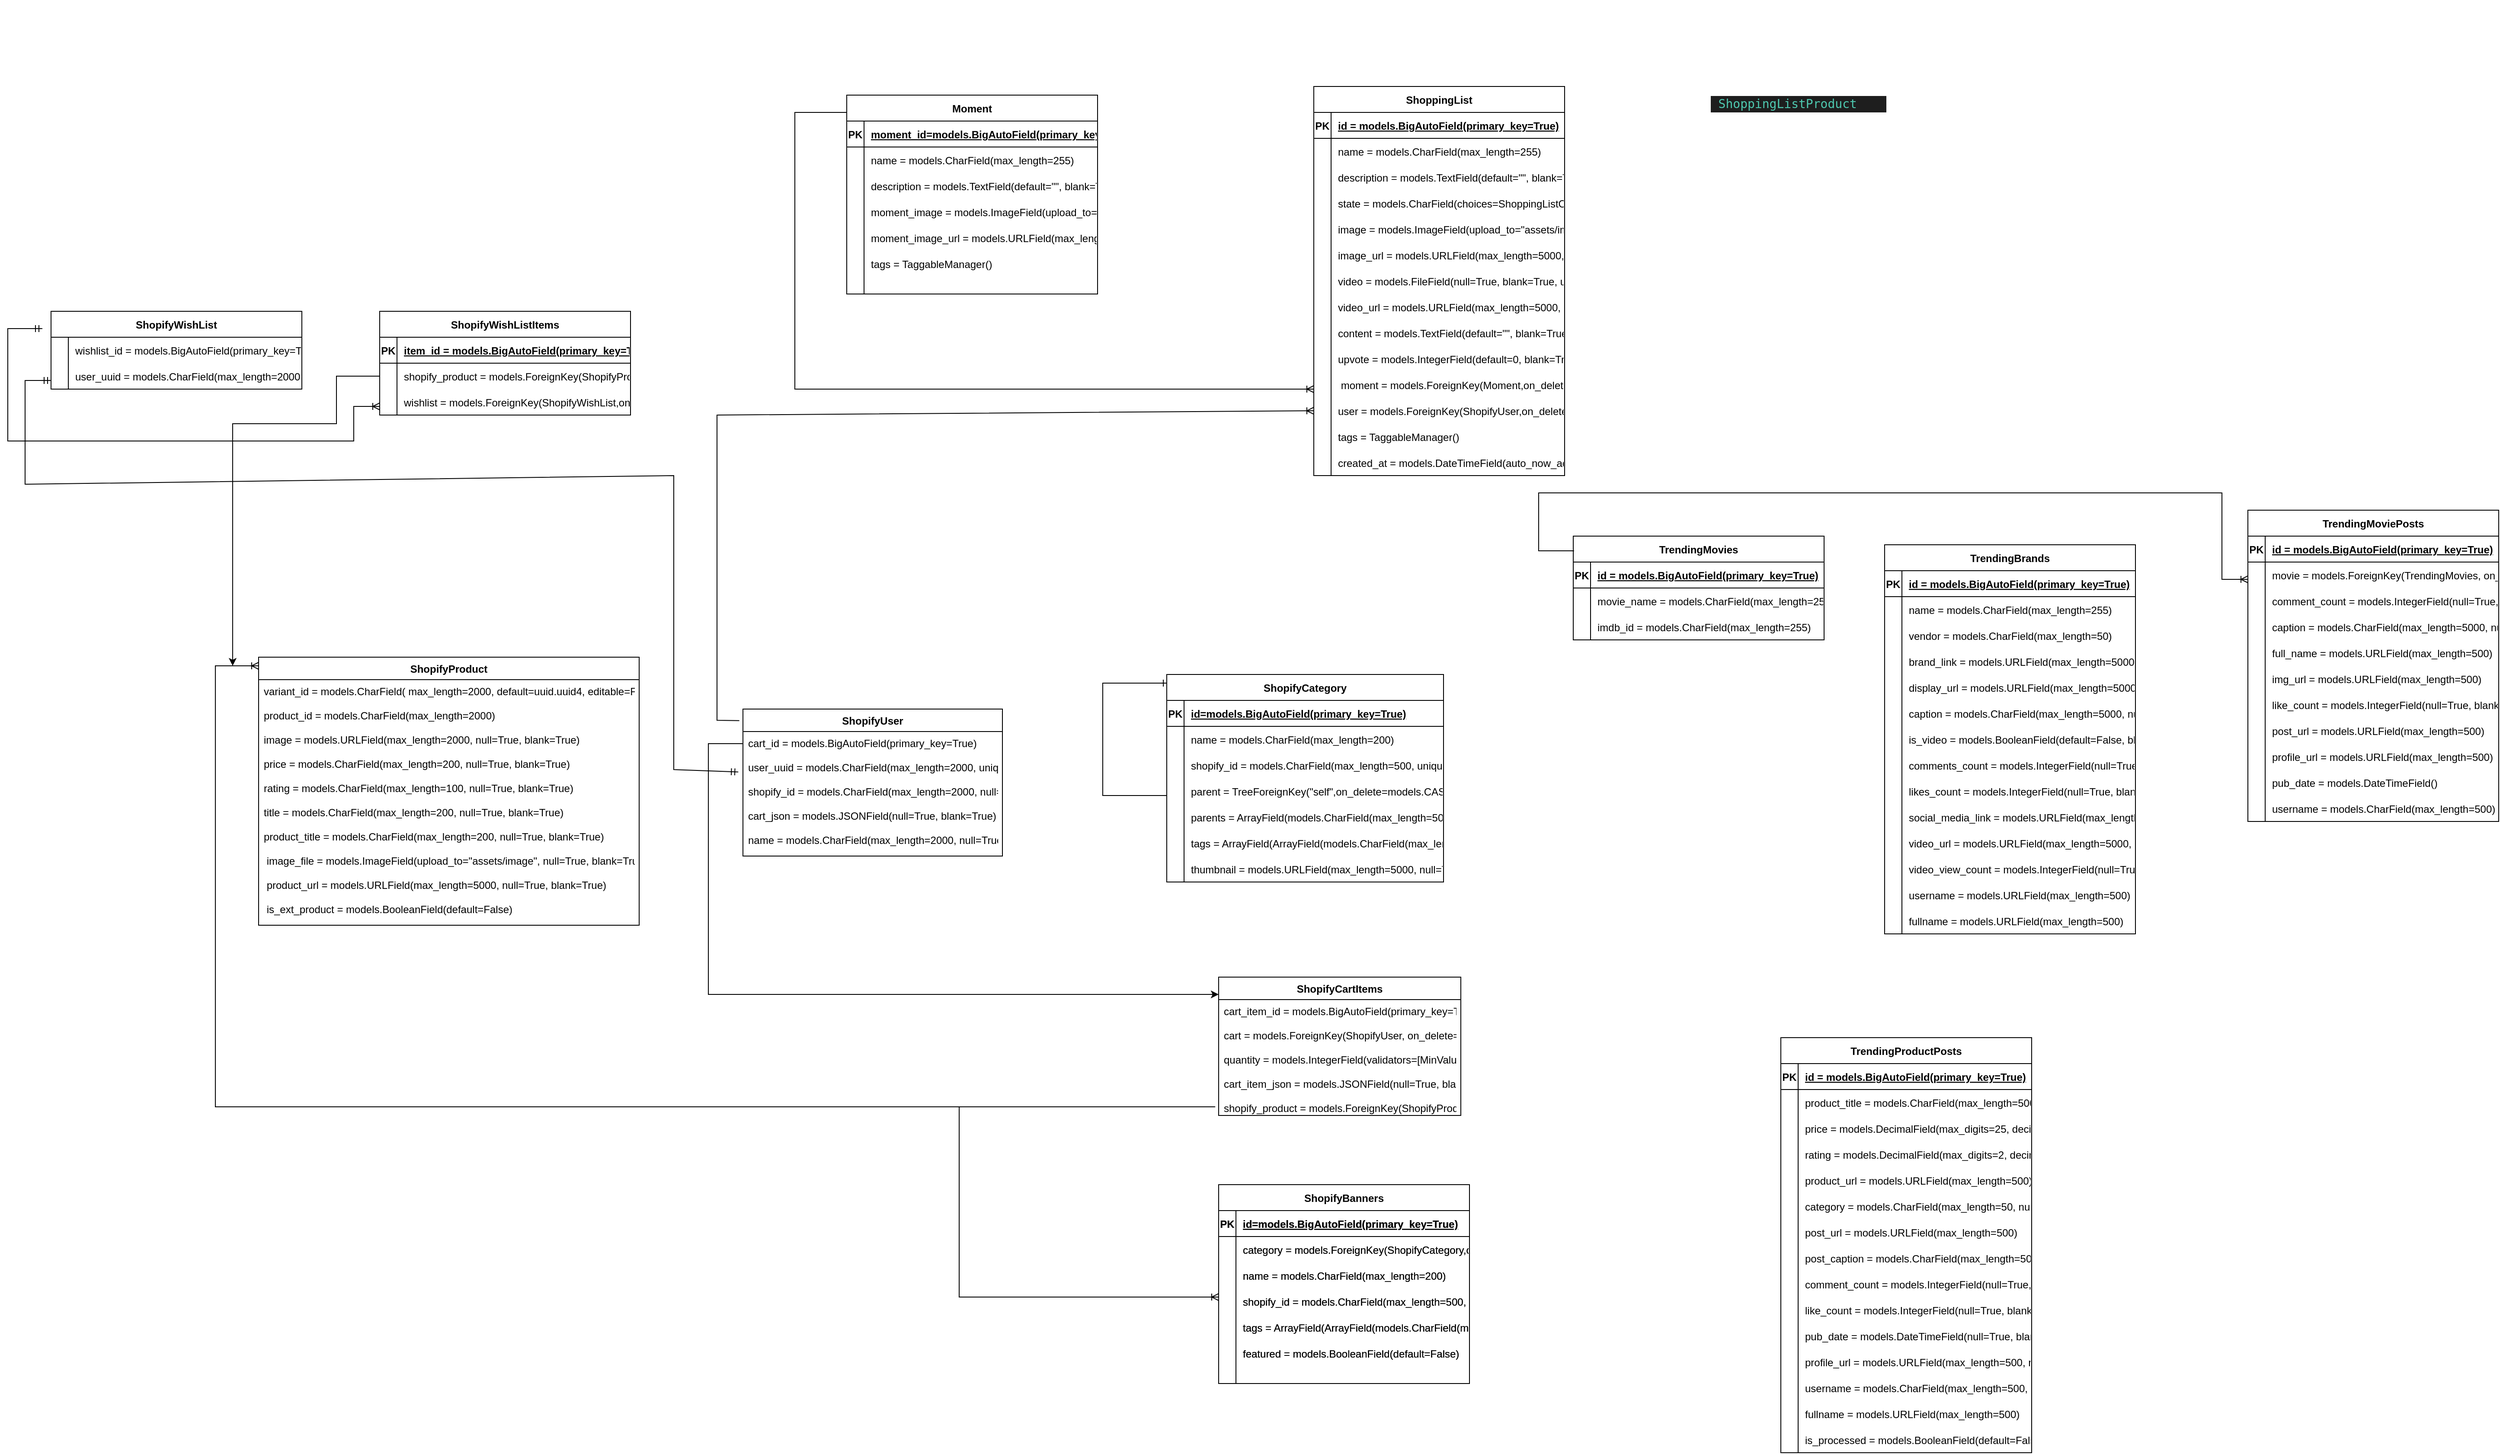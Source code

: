 <mxfile version="18.1.3" type="github">
  <diagram id="_DUHSbVkohSqufYsysfm" name="Page-1">
    <mxGraphModel dx="3583" dy="2273" grid="1" gridSize="10" guides="1" tooltips="1" connect="1" arrows="1" fold="1" page="1" pageScale="1" pageWidth="827" pageHeight="1169" math="0" shadow="0">
      <root>
        <mxCell id="0" />
        <mxCell id="1" parent="0" />
        <mxCell id="Mc_kpRLNQTw_WZLSpTaW-3" style="edgeStyle=orthogonalEdgeStyle;rounded=0;orthogonalLoop=1;jettySize=auto;html=1;exitX=0.5;exitY=1;exitDx=0;exitDy=0;fontColor=#000000;" parent="1" edge="1">
          <mxGeometry relative="1" as="geometry">
            <mxPoint x="-95" y="140" as="sourcePoint" />
            <mxPoint x="-95" y="140" as="targetPoint" />
          </mxGeometry>
        </mxCell>
        <mxCell id="Mc_kpRLNQTw_WZLSpTaW-32" value="ShopifyProduct" style="swimlane;fontStyle=1;childLayout=stackLayout;horizontal=1;startSize=26;fillColor=none;horizontalStack=0;resizeParent=1;resizeParentMax=0;resizeLast=0;collapsible=1;marginBottom=0;fontColor=#000000;" parent="1" vertex="1">
          <mxGeometry x="-580" y="10" width="440" height="310" as="geometry" />
        </mxCell>
        <mxCell id="Mc_kpRLNQTw_WZLSpTaW-33" value="variant_id = models.CharField( max_length=2000, default=uuid.uuid4, editable=False, unique=True, primary_key=True   )&#xa;&#xa;product_id = models.CharField(max_length=2000)&#xa;&#xa;image = models.URLField(max_length=2000, null=True, blank=True)&#xa;&#xa;price = models.CharField(max_length=200, null=True, blank=True)&#xa;&#xa;rating = models.CharField(max_length=100, null=True, blank=True)&#xa;&#xa;title = models.CharField(max_length=200, null=True, blank=True)&#xa;&#xa;product_title = models.CharField(max_length=200, null=True, blank=True)&#xa;&#xa; image_file = models.ImageField(upload_to=&quot;assets/image&quot;, null=True, blank=True)&#xa;&#xa; product_url = models.URLField(max_length=5000, null=True, blank=True)&#xa;&#xa; is_ext_product = models.BooleanField(default=False)" style="text;strokeColor=none;fillColor=none;align=left;verticalAlign=top;spacingLeft=4;spacingRight=4;overflow=hidden;rotatable=0;points=[[0,0.5],[1,0.5]];portConstraint=eastwest;fontColor=#000000;" parent="Mc_kpRLNQTw_WZLSpTaW-32" vertex="1">
          <mxGeometry y="26" width="440" height="284" as="geometry" />
        </mxCell>
        <mxCell id="Mc_kpRLNQTw_WZLSpTaW-37" style="edgeStyle=orthogonalEdgeStyle;rounded=0;orthogonalLoop=1;jettySize=auto;html=1;exitX=0.5;exitY=1;exitDx=0;exitDy=0;fontColor=#000000;" parent="1" edge="1">
          <mxGeometry relative="1" as="geometry">
            <mxPoint x="555" y="153" as="sourcePoint" />
            <mxPoint x="555" y="153" as="targetPoint" />
          </mxGeometry>
        </mxCell>
        <mxCell id="Mc_kpRLNQTw_WZLSpTaW-38" value="ShopifyUser" style="swimlane;fontStyle=1;childLayout=stackLayout;horizontal=1;startSize=26;fillColor=none;horizontalStack=0;resizeParent=1;resizeParentMax=0;resizeLast=0;collapsible=1;marginBottom=0;fontColor=#000000;" parent="1" vertex="1">
          <mxGeometry x="-20" y="70" width="300" height="170" as="geometry" />
        </mxCell>
        <mxCell id="Mc_kpRLNQTw_WZLSpTaW-39" value="cart_id = models.BigAutoField(primary_key=True)&#xa;&#xa;user_uuid = models.CharField(max_length=2000, unique=True)&#xa;&#xa;shopify_id = models.CharField(max_length=2000, null=True, blank=True)&#xa;&#xa;cart_json = models.JSONField(null=True, blank=True)&#xa;&#xa;name = models.CharField(max_length=2000, null=True, blank=True)&#xa;" style="text;strokeColor=none;fillColor=none;align=left;verticalAlign=top;spacingLeft=4;spacingRight=4;overflow=hidden;rotatable=0;points=[[0,0.5],[1,0.5]];portConstraint=eastwest;fontColor=#000000;" parent="Mc_kpRLNQTw_WZLSpTaW-38" vertex="1">
          <mxGeometry y="26" width="300" height="144" as="geometry" />
        </mxCell>
        <mxCell id="Mc_kpRLNQTw_WZLSpTaW-40" value="ShopifyCartItems" style="swimlane;fontStyle=1;childLayout=stackLayout;horizontal=1;startSize=26;fillColor=none;horizontalStack=0;resizeParent=1;resizeParentMax=0;resizeLast=0;collapsible=1;marginBottom=0;fontColor=#000000;" parent="1" vertex="1">
          <mxGeometry x="530" y="380" width="280" height="160" as="geometry" />
        </mxCell>
        <mxCell id="Mc_kpRLNQTw_WZLSpTaW-41" value="cart_item_id = models.BigAutoField(primary_key=True)&#xa;&#xa;cart = models.ForeignKey(ShopifyUser, on_delete=models.CASCADE,related_name=&quot;shopify_cart_items&quot;,related_query_name=&quot;shopify_cart_items&quot;,   )&#xa;&#xa;quantity = models.IntegerField(validators=[MinValueValidator(1), MaxValueValidator(5)],default=1,null=True,blank=True,)&#xa;  &#xa;cart_item_json = models.JSONField(null=True, blank=True)shopify_product = models.ForeignKey(ShopifyProduct, on_delete=models.RESTRICT,related_name=&quot;shopify_product&quot;,related_query_name=&quot;shopify_product&quot;,null=True,)&#xa;&#xa;shopify_product = models.ForeignKey(ShopifyProduct,on_delete=models.RESTRICT,related_name=&quot;shopify_product&quot;,related_query_name=&quot;shopify_product&quot;,null=True,)&#xa;" style="text;strokeColor=none;fillColor=none;align=left;verticalAlign=top;spacingLeft=4;spacingRight=4;overflow=hidden;rotatable=0;points=[[0,0.5],[1,0.5]];portConstraint=eastwest;fontColor=#000000;" parent="Mc_kpRLNQTw_WZLSpTaW-40" vertex="1">
          <mxGeometry y="26" width="280" height="134" as="geometry" />
        </mxCell>
        <mxCell id="Mc_kpRLNQTw_WZLSpTaW-48" style="edgeStyle=orthogonalEdgeStyle;rounded=0;orthogonalLoop=1;jettySize=auto;html=1;fontColor=#000000;elbow=vertical;" parent="1" edge="1">
          <mxGeometry relative="1" as="geometry">
            <mxPoint x="530" y="400" as="targetPoint" />
            <mxPoint x="-20" y="110" as="sourcePoint" />
            <Array as="points">
              <mxPoint x="-60" y="110" />
              <mxPoint x="-60" y="400" />
            </Array>
          </mxGeometry>
        </mxCell>
        <mxCell id="Mc_kpRLNQTw_WZLSpTaW-49" value="" style="edgeStyle=orthogonalEdgeStyle;fontSize=12;html=1;endArrow=ERoneToMany;rounded=0;fontColor=#000000;elbow=vertical;exitX=-0.014;exitY=0.925;exitDx=0;exitDy=0;exitPerimeter=0;" parent="1" source="Mc_kpRLNQTw_WZLSpTaW-41" edge="1">
          <mxGeometry width="100" height="100" relative="1" as="geometry">
            <mxPoint x="-430" y="650" as="sourcePoint" />
            <mxPoint x="-580" y="20" as="targetPoint" />
            <Array as="points">
              <mxPoint x="-630" y="530" />
              <mxPoint x="-630" y="20" />
            </Array>
          </mxGeometry>
        </mxCell>
        <mxCell id="Mc_kpRLNQTw_WZLSpTaW-50" value="ShopifyCategory" style="shape=table;startSize=30;container=1;collapsible=1;childLayout=tableLayout;fixedRows=1;rowLines=0;fontStyle=1;align=center;resizeLast=1;fontColor=#000000;" parent="1" vertex="1">
          <mxGeometry x="470" y="30" width="320" height="240" as="geometry">
            <mxRectangle x="501" y="80" width="130" height="30" as="alternateBounds" />
          </mxGeometry>
        </mxCell>
        <mxCell id="Mc_kpRLNQTw_WZLSpTaW-51" value="" style="shape=tableRow;horizontal=0;startSize=0;swimlaneHead=0;swimlaneBody=0;fillColor=none;collapsible=0;dropTarget=0;points=[[0,0.5],[1,0.5]];portConstraint=eastwest;top=0;left=0;right=0;bottom=1;fontColor=#000000;" parent="Mc_kpRLNQTw_WZLSpTaW-50" vertex="1">
          <mxGeometry y="30" width="320" height="30" as="geometry" />
        </mxCell>
        <mxCell id="Mc_kpRLNQTw_WZLSpTaW-52" value="PK" style="shape=partialRectangle;connectable=0;fillColor=none;top=0;left=0;bottom=0;right=0;fontStyle=1;overflow=hidden;fontColor=#000000;" parent="Mc_kpRLNQTw_WZLSpTaW-51" vertex="1">
          <mxGeometry width="20" height="30" as="geometry">
            <mxRectangle width="20" height="30" as="alternateBounds" />
          </mxGeometry>
        </mxCell>
        <mxCell id="Mc_kpRLNQTw_WZLSpTaW-53" value="id=models.BigAutoField(primary_key=True)" style="shape=partialRectangle;connectable=0;fillColor=none;top=0;left=0;bottom=0;right=0;align=left;spacingLeft=6;fontStyle=5;overflow=hidden;fontColor=#000000;" parent="Mc_kpRLNQTw_WZLSpTaW-51" vertex="1">
          <mxGeometry x="20" width="300" height="30" as="geometry">
            <mxRectangle width="300" height="30" as="alternateBounds" />
          </mxGeometry>
        </mxCell>
        <mxCell id="Mc_kpRLNQTw_WZLSpTaW-54" value="" style="shape=tableRow;horizontal=0;startSize=0;swimlaneHead=0;swimlaneBody=0;fillColor=none;collapsible=0;dropTarget=0;points=[[0,0.5],[1,0.5]];portConstraint=eastwest;top=0;left=0;right=0;bottom=0;fontColor=#000000;" parent="Mc_kpRLNQTw_WZLSpTaW-50" vertex="1">
          <mxGeometry y="60" width="320" height="30" as="geometry" />
        </mxCell>
        <mxCell id="Mc_kpRLNQTw_WZLSpTaW-55" value="" style="shape=partialRectangle;connectable=0;fillColor=none;top=0;left=0;bottom=0;right=0;editable=1;overflow=hidden;fontColor=#000000;" parent="Mc_kpRLNQTw_WZLSpTaW-54" vertex="1">
          <mxGeometry width="20" height="30" as="geometry">
            <mxRectangle width="20" height="30" as="alternateBounds" />
          </mxGeometry>
        </mxCell>
        <mxCell id="Mc_kpRLNQTw_WZLSpTaW-56" value="name = models.CharField(max_length=200)" style="shape=partialRectangle;connectable=0;fillColor=none;top=0;left=0;bottom=0;right=0;align=left;spacingLeft=6;overflow=hidden;fontColor=#000000;" parent="Mc_kpRLNQTw_WZLSpTaW-54" vertex="1">
          <mxGeometry x="20" width="300" height="30" as="geometry">
            <mxRectangle width="300" height="30" as="alternateBounds" />
          </mxGeometry>
        </mxCell>
        <mxCell id="Mc_kpRLNQTw_WZLSpTaW-57" value="" style="shape=tableRow;horizontal=0;startSize=0;swimlaneHead=0;swimlaneBody=0;fillColor=none;collapsible=0;dropTarget=0;points=[[0,0.5],[1,0.5]];portConstraint=eastwest;top=0;left=0;right=0;bottom=0;fontColor=#000000;" parent="Mc_kpRLNQTw_WZLSpTaW-50" vertex="1">
          <mxGeometry y="90" width="320" height="30" as="geometry" />
        </mxCell>
        <mxCell id="Mc_kpRLNQTw_WZLSpTaW-58" value="" style="shape=partialRectangle;connectable=0;fillColor=none;top=0;left=0;bottom=0;right=0;editable=1;overflow=hidden;fontColor=#000000;" parent="Mc_kpRLNQTw_WZLSpTaW-57" vertex="1">
          <mxGeometry width="20" height="30" as="geometry">
            <mxRectangle width="20" height="30" as="alternateBounds" />
          </mxGeometry>
        </mxCell>
        <mxCell id="Mc_kpRLNQTw_WZLSpTaW-59" value="shopify_id = models.CharField(max_length=500, unique=True)" style="shape=partialRectangle;connectable=0;fillColor=none;top=0;left=0;bottom=0;right=0;align=left;spacingLeft=6;overflow=hidden;fontColor=#000000;" parent="Mc_kpRLNQTw_WZLSpTaW-57" vertex="1">
          <mxGeometry x="20" width="300" height="30" as="geometry">
            <mxRectangle width="300" height="30" as="alternateBounds" />
          </mxGeometry>
        </mxCell>
        <mxCell id="Mc_kpRLNQTw_WZLSpTaW-60" value="" style="shape=tableRow;horizontal=0;startSize=0;swimlaneHead=0;swimlaneBody=0;fillColor=none;collapsible=0;dropTarget=0;points=[[0,0.5],[1,0.5]];portConstraint=eastwest;top=0;left=0;right=0;bottom=0;fontColor=#000000;" parent="Mc_kpRLNQTw_WZLSpTaW-50" vertex="1">
          <mxGeometry y="120" width="320" height="30" as="geometry" />
        </mxCell>
        <mxCell id="Mc_kpRLNQTw_WZLSpTaW-61" value="" style="shape=partialRectangle;connectable=0;fillColor=none;top=0;left=0;bottom=0;right=0;editable=1;overflow=hidden;fontColor=#000000;" parent="Mc_kpRLNQTw_WZLSpTaW-60" vertex="1">
          <mxGeometry width="20" height="30" as="geometry">
            <mxRectangle width="20" height="30" as="alternateBounds" />
          </mxGeometry>
        </mxCell>
        <mxCell id="Mc_kpRLNQTw_WZLSpTaW-62" value="parent = TreeForeignKey(&quot;self&quot;,on_delete=models.CASCADE,null=True,blank=True,related_name=&quot;children_category&quot;,)" style="shape=partialRectangle;connectable=0;fillColor=none;top=0;left=0;bottom=0;right=0;align=left;spacingLeft=6;overflow=hidden;fontColor=#000000;" parent="Mc_kpRLNQTw_WZLSpTaW-60" vertex="1">
          <mxGeometry x="20" width="300" height="30" as="geometry">
            <mxRectangle width="300" height="30" as="alternateBounds" />
          </mxGeometry>
        </mxCell>
        <mxCell id="Mc_kpRLNQTw_WZLSpTaW-68" value="" style="shape=tableRow;horizontal=0;startSize=0;swimlaneHead=0;swimlaneBody=0;fillColor=none;collapsible=0;dropTarget=0;points=[[0,0.5],[1,0.5]];portConstraint=eastwest;top=0;left=0;right=0;bottom=0;fontColor=#000000;" parent="Mc_kpRLNQTw_WZLSpTaW-50" vertex="1">
          <mxGeometry y="150" width="320" height="30" as="geometry" />
        </mxCell>
        <mxCell id="Mc_kpRLNQTw_WZLSpTaW-69" value="" style="shape=partialRectangle;connectable=0;fillColor=none;top=0;left=0;bottom=0;right=0;editable=1;overflow=hidden;fontColor=#000000;" parent="Mc_kpRLNQTw_WZLSpTaW-68" vertex="1">
          <mxGeometry width="20" height="30" as="geometry">
            <mxRectangle width="20" height="30" as="alternateBounds" />
          </mxGeometry>
        </mxCell>
        <mxCell id="Mc_kpRLNQTw_WZLSpTaW-70" value="parents = ArrayField(models.CharField(max_length=500), null=True, blank=True)" style="shape=partialRectangle;connectable=0;fillColor=none;top=0;left=0;bottom=0;right=0;align=left;spacingLeft=6;overflow=hidden;fontColor=#000000;" parent="Mc_kpRLNQTw_WZLSpTaW-68" vertex="1">
          <mxGeometry x="20" width="300" height="30" as="geometry">
            <mxRectangle width="300" height="30" as="alternateBounds" />
          </mxGeometry>
        </mxCell>
        <mxCell id="Mc_kpRLNQTw_WZLSpTaW-71" value="" style="shape=tableRow;horizontal=0;startSize=0;swimlaneHead=0;swimlaneBody=0;fillColor=none;collapsible=0;dropTarget=0;points=[[0,0.5],[1,0.5]];portConstraint=eastwest;top=0;left=0;right=0;bottom=0;fontColor=#000000;" parent="Mc_kpRLNQTw_WZLSpTaW-50" vertex="1">
          <mxGeometry y="180" width="320" height="30" as="geometry" />
        </mxCell>
        <mxCell id="Mc_kpRLNQTw_WZLSpTaW-72" value="" style="shape=partialRectangle;connectable=0;fillColor=none;top=0;left=0;bottom=0;right=0;editable=1;overflow=hidden;fontColor=#000000;" parent="Mc_kpRLNQTw_WZLSpTaW-71" vertex="1">
          <mxGeometry width="20" height="30" as="geometry">
            <mxRectangle width="20" height="30" as="alternateBounds" />
          </mxGeometry>
        </mxCell>
        <mxCell id="Mc_kpRLNQTw_WZLSpTaW-73" value="tags = ArrayField(ArrayField(models.CharField(max_length=500), null=True, blank=True),null=True,blank=True,)" style="shape=partialRectangle;connectable=0;fillColor=none;top=0;left=0;bottom=0;right=0;align=left;spacingLeft=6;overflow=hidden;fontColor=#000000;" parent="Mc_kpRLNQTw_WZLSpTaW-71" vertex="1">
          <mxGeometry x="20" width="300" height="30" as="geometry">
            <mxRectangle width="300" height="30" as="alternateBounds" />
          </mxGeometry>
        </mxCell>
        <mxCell id="Mc_kpRLNQTw_WZLSpTaW-93" value="" style="shape=tableRow;horizontal=0;startSize=0;swimlaneHead=0;swimlaneBody=0;fillColor=none;collapsible=0;dropTarget=0;points=[[0,0.5],[1,0.5]];portConstraint=eastwest;top=0;left=0;right=0;bottom=0;fontColor=#000000;" parent="Mc_kpRLNQTw_WZLSpTaW-50" vertex="1">
          <mxGeometry y="210" width="320" height="30" as="geometry" />
        </mxCell>
        <mxCell id="Mc_kpRLNQTw_WZLSpTaW-94" value="" style="shape=partialRectangle;connectable=0;fillColor=none;top=0;left=0;bottom=0;right=0;editable=1;overflow=hidden;fontColor=#000000;" parent="Mc_kpRLNQTw_WZLSpTaW-93" vertex="1">
          <mxGeometry width="20" height="30" as="geometry">
            <mxRectangle width="20" height="30" as="alternateBounds" />
          </mxGeometry>
        </mxCell>
        <mxCell id="Mc_kpRLNQTw_WZLSpTaW-95" value="thumbnail = models.URLField(max_length=5000, null=True, blank=True)" style="shape=partialRectangle;connectable=0;fillColor=none;top=0;left=0;bottom=0;right=0;align=left;spacingLeft=6;overflow=hidden;fontColor=#000000;" parent="Mc_kpRLNQTw_WZLSpTaW-93" vertex="1">
          <mxGeometry x="20" width="300" height="30" as="geometry">
            <mxRectangle width="300" height="30" as="alternateBounds" />
          </mxGeometry>
        </mxCell>
        <mxCell id="Mc_kpRLNQTw_WZLSpTaW-111" value="" style="edgeStyle=orthogonalEdgeStyle;fontSize=12;html=1;endArrow=ERone;endFill=1;rounded=0;fontColor=#000000;elbow=vertical;" parent="1" edge="1">
          <mxGeometry width="100" height="100" relative="1" as="geometry">
            <mxPoint x="470" y="170" as="sourcePoint" />
            <mxPoint x="470" y="40" as="targetPoint" />
            <Array as="points">
              <mxPoint x="396" y="170" />
              <mxPoint x="396" y="40" />
            </Array>
          </mxGeometry>
        </mxCell>
        <mxCell id="Mc_kpRLNQTw_WZLSpTaW-112" value="ShopifyBanners" style="shape=table;startSize=30;container=1;collapsible=1;childLayout=tableLayout;fixedRows=1;rowLines=0;fontStyle=1;align=center;resizeLast=1;fontColor=#000000;" parent="1" vertex="1">
          <mxGeometry x="530" y="620" width="290" height="230" as="geometry">
            <mxRectangle x="501" y="80" width="130" height="30" as="alternateBounds" />
          </mxGeometry>
        </mxCell>
        <mxCell id="Mc_kpRLNQTw_WZLSpTaW-113" value="" style="shape=tableRow;horizontal=0;startSize=0;swimlaneHead=0;swimlaneBody=0;fillColor=none;collapsible=0;dropTarget=0;points=[[0,0.5],[1,0.5]];portConstraint=eastwest;top=0;left=0;right=0;bottom=1;fontColor=#000000;" parent="Mc_kpRLNQTw_WZLSpTaW-112" vertex="1">
          <mxGeometry y="30" width="290" height="30" as="geometry" />
        </mxCell>
        <mxCell id="Mc_kpRLNQTw_WZLSpTaW-114" value="PK" style="shape=partialRectangle;connectable=0;fillColor=none;top=0;left=0;bottom=0;right=0;fontStyle=1;overflow=hidden;fontColor=#000000;" parent="Mc_kpRLNQTw_WZLSpTaW-113" vertex="1">
          <mxGeometry width="20" height="30" as="geometry">
            <mxRectangle width="20" height="30" as="alternateBounds" />
          </mxGeometry>
        </mxCell>
        <mxCell id="Mc_kpRLNQTw_WZLSpTaW-115" value="id=models.BigAutoField(primary_key=True)" style="shape=partialRectangle;connectable=0;fillColor=none;top=0;left=0;bottom=0;right=0;align=left;spacingLeft=6;fontStyle=5;overflow=hidden;fontColor=#000000;" parent="Mc_kpRLNQTw_WZLSpTaW-113" vertex="1">
          <mxGeometry x="20" width="270" height="30" as="geometry">
            <mxRectangle width="270" height="30" as="alternateBounds" />
          </mxGeometry>
        </mxCell>
        <mxCell id="Mc_kpRLNQTw_WZLSpTaW-116" value="" style="shape=tableRow;horizontal=0;startSize=0;swimlaneHead=0;swimlaneBody=0;fillColor=none;collapsible=0;dropTarget=0;points=[[0,0.5],[1,0.5]];portConstraint=eastwest;top=0;left=0;right=0;bottom=0;fontColor=#000000;" parent="Mc_kpRLNQTw_WZLSpTaW-112" vertex="1">
          <mxGeometry y="60" width="290" height="30" as="geometry" />
        </mxCell>
        <mxCell id="Mc_kpRLNQTw_WZLSpTaW-117" value="" style="shape=partialRectangle;connectable=0;fillColor=none;top=0;left=0;bottom=0;right=0;editable=1;overflow=hidden;fontColor=#000000;" parent="Mc_kpRLNQTw_WZLSpTaW-116" vertex="1">
          <mxGeometry width="20" height="30" as="geometry">
            <mxRectangle width="20" height="30" as="alternateBounds" />
          </mxGeometry>
        </mxCell>
        <mxCell id="Mc_kpRLNQTw_WZLSpTaW-118" value="category = models.ForeignKey(ShopifyCategory,on_delete=models.CASCADE,related_name=&quot;shopify_category&quot;,related_query_name=&quot;shopify_category&quot;,)++" style="shape=partialRectangle;connectable=0;fillColor=none;top=0;left=0;bottom=0;right=0;align=left;spacingLeft=6;overflow=hidden;fontColor=#000000;" parent="Mc_kpRLNQTw_WZLSpTaW-116" vertex="1">
          <mxGeometry x="20" width="270" height="30" as="geometry">
            <mxRectangle width="270" height="30" as="alternateBounds" />
          </mxGeometry>
        </mxCell>
        <mxCell id="Mc_kpRLNQTw_WZLSpTaW-119" value="" style="shape=tableRow;horizontal=0;startSize=0;swimlaneHead=0;swimlaneBody=0;fillColor=none;collapsible=0;dropTarget=0;points=[[0,0.5],[1,0.5]];portConstraint=eastwest;top=0;left=0;right=0;bottom=0;fontColor=#000000;" parent="Mc_kpRLNQTw_WZLSpTaW-112" vertex="1">
          <mxGeometry y="90" width="290" height="30" as="geometry" />
        </mxCell>
        <mxCell id="Mc_kpRLNQTw_WZLSpTaW-120" value="" style="shape=partialRectangle;connectable=0;fillColor=none;top=0;left=0;bottom=0;right=0;editable=1;overflow=hidden;fontColor=#000000;" parent="Mc_kpRLNQTw_WZLSpTaW-119" vertex="1">
          <mxGeometry width="20" height="30" as="geometry">
            <mxRectangle width="20" height="30" as="alternateBounds" />
          </mxGeometry>
        </mxCell>
        <mxCell id="Mc_kpRLNQTw_WZLSpTaW-121" value="name = models.CharField(max_length=200)" style="shape=partialRectangle;connectable=0;fillColor=none;top=0;left=0;bottom=0;right=0;align=left;spacingLeft=6;overflow=hidden;fontColor=#000000;" parent="Mc_kpRLNQTw_WZLSpTaW-119" vertex="1">
          <mxGeometry x="20" width="270" height="30" as="geometry">
            <mxRectangle width="270" height="30" as="alternateBounds" />
          </mxGeometry>
        </mxCell>
        <mxCell id="Mc_kpRLNQTw_WZLSpTaW-122" value="" style="shape=tableRow;horizontal=0;startSize=0;swimlaneHead=0;swimlaneBody=0;fillColor=none;collapsible=0;dropTarget=0;points=[[0,0.5],[1,0.5]];portConstraint=eastwest;top=0;left=0;right=0;bottom=0;fontColor=#000000;" parent="Mc_kpRLNQTw_WZLSpTaW-112" vertex="1">
          <mxGeometry y="120" width="290" height="30" as="geometry" />
        </mxCell>
        <mxCell id="Mc_kpRLNQTw_WZLSpTaW-123" value="" style="shape=partialRectangle;connectable=0;fillColor=none;top=0;left=0;bottom=0;right=0;editable=1;overflow=hidden;fontColor=#000000;" parent="Mc_kpRLNQTw_WZLSpTaW-122" vertex="1">
          <mxGeometry width="20" height="30" as="geometry">
            <mxRectangle width="20" height="30" as="alternateBounds" />
          </mxGeometry>
        </mxCell>
        <mxCell id="Mc_kpRLNQTw_WZLSpTaW-124" value="shopify_id = models.CharField(max_length=500, unique=True)" style="shape=partialRectangle;connectable=0;fillColor=none;top=0;left=0;bottom=0;right=0;align=left;spacingLeft=6;overflow=hidden;fontColor=#000000;" parent="Mc_kpRLNQTw_WZLSpTaW-122" vertex="1">
          <mxGeometry x="20" width="270" height="30" as="geometry">
            <mxRectangle width="270" height="30" as="alternateBounds" />
          </mxGeometry>
        </mxCell>
        <mxCell id="Mc_kpRLNQTw_WZLSpTaW-125" value="" style="shape=tableRow;horizontal=0;startSize=0;swimlaneHead=0;swimlaneBody=0;fillColor=none;collapsible=0;dropTarget=0;points=[[0,0.5],[1,0.5]];portConstraint=eastwest;top=0;left=0;right=0;bottom=0;fontColor=#000000;" parent="Mc_kpRLNQTw_WZLSpTaW-112" vertex="1">
          <mxGeometry y="150" width="290" height="30" as="geometry" />
        </mxCell>
        <mxCell id="Mc_kpRLNQTw_WZLSpTaW-126" value="" style="shape=partialRectangle;connectable=0;fillColor=none;top=0;left=0;bottom=0;right=0;editable=1;overflow=hidden;fontColor=#000000;" parent="Mc_kpRLNQTw_WZLSpTaW-125" vertex="1">
          <mxGeometry width="20" height="30" as="geometry">
            <mxRectangle width="20" height="30" as="alternateBounds" />
          </mxGeometry>
        </mxCell>
        <mxCell id="Mc_kpRLNQTw_WZLSpTaW-127" value="tags = ArrayField(ArrayField(models.CharField(max_length=500), null=True, blank=True),null=True,blank=True,)" style="shape=partialRectangle;connectable=0;fillColor=none;top=0;left=0;bottom=0;right=0;align=left;spacingLeft=6;overflow=hidden;fontColor=#000000;" parent="Mc_kpRLNQTw_WZLSpTaW-125" vertex="1">
          <mxGeometry x="20" width="270" height="30" as="geometry">
            <mxRectangle width="270" height="30" as="alternateBounds" />
          </mxGeometry>
        </mxCell>
        <mxCell id="Mc_kpRLNQTw_WZLSpTaW-128" value="" style="shape=tableRow;horizontal=0;startSize=0;swimlaneHead=0;swimlaneBody=0;fillColor=none;collapsible=0;dropTarget=0;points=[[0,0.5],[1,0.5]];portConstraint=eastwest;top=0;left=0;right=0;bottom=0;fontColor=#000000;" parent="Mc_kpRLNQTw_WZLSpTaW-112" vertex="1">
          <mxGeometry y="180" width="290" height="30" as="geometry" />
        </mxCell>
        <mxCell id="Mc_kpRLNQTw_WZLSpTaW-129" value="" style="shape=partialRectangle;connectable=0;fillColor=none;top=0;left=0;bottom=0;right=0;editable=1;overflow=hidden;fontColor=#000000;" parent="Mc_kpRLNQTw_WZLSpTaW-128" vertex="1">
          <mxGeometry width="20" height="30" as="geometry">
            <mxRectangle width="20" height="30" as="alternateBounds" />
          </mxGeometry>
        </mxCell>
        <mxCell id="Mc_kpRLNQTw_WZLSpTaW-130" value="featured = models.BooleanField(default=False)" style="shape=partialRectangle;connectable=0;fillColor=none;top=0;left=0;bottom=0;right=0;align=left;spacingLeft=6;overflow=hidden;fontColor=#000000;" parent="Mc_kpRLNQTw_WZLSpTaW-128" vertex="1">
          <mxGeometry x="20" width="270" height="30" as="geometry">
            <mxRectangle width="270" height="30" as="alternateBounds" />
          </mxGeometry>
        </mxCell>
        <mxCell id="Mc_kpRLNQTw_WZLSpTaW-131" value="" style="shape=tableRow;horizontal=0;startSize=0;swimlaneHead=0;swimlaneBody=0;fillColor=none;collapsible=0;dropTarget=0;points=[[0,0.5],[1,0.5]];portConstraint=eastwest;top=0;left=0;right=0;bottom=0;fontColor=#000000;" parent="Mc_kpRLNQTw_WZLSpTaW-112" vertex="1">
          <mxGeometry y="210" width="290" height="20" as="geometry" />
        </mxCell>
        <mxCell id="Mc_kpRLNQTw_WZLSpTaW-132" value="" style="shape=partialRectangle;connectable=0;fillColor=none;top=0;left=0;bottom=0;right=0;editable=1;overflow=hidden;fontColor=#000000;" parent="Mc_kpRLNQTw_WZLSpTaW-131" vertex="1">
          <mxGeometry width="20" height="20" as="geometry">
            <mxRectangle width="20" height="20" as="alternateBounds" />
          </mxGeometry>
        </mxCell>
        <mxCell id="Mc_kpRLNQTw_WZLSpTaW-133" value="" style="shape=partialRectangle;connectable=0;fillColor=none;top=0;left=0;bottom=0;right=0;align=left;spacingLeft=6;overflow=hidden;fontColor=#000000;" parent="Mc_kpRLNQTw_WZLSpTaW-131" vertex="1">
          <mxGeometry x="20" width="270" height="20" as="geometry">
            <mxRectangle width="270" height="20" as="alternateBounds" />
          </mxGeometry>
        </mxCell>
        <mxCell id="Mc_kpRLNQTw_WZLSpTaW-134" value="" style="edgeStyle=elbowEdgeStyle;fontSize=12;html=1;endArrow=ERoneToMany;rounded=0;fontColor=#000000;" parent="1" edge="1">
          <mxGeometry width="100" height="100" relative="1" as="geometry">
            <mxPoint x="460" y="530" as="sourcePoint" />
            <mxPoint x="530" y="750" as="targetPoint" />
            <Array as="points">
              <mxPoint x="230" y="710" />
            </Array>
          </mxGeometry>
        </mxCell>
        <mxCell id="Mc_kpRLNQTw_WZLSpTaW-137" value="ShopifyBanners" style="shape=table;startSize=30;container=1;collapsible=1;childLayout=tableLayout;fixedRows=1;rowLines=0;fontStyle=1;align=center;resizeLast=1;fontColor=#000000;" parent="1" vertex="1">
          <mxGeometry x="530" y="620" width="290" height="230" as="geometry">
            <mxRectangle x="501" y="80" width="130" height="30" as="alternateBounds" />
          </mxGeometry>
        </mxCell>
        <mxCell id="Mc_kpRLNQTw_WZLSpTaW-138" value="" style="shape=tableRow;horizontal=0;startSize=0;swimlaneHead=0;swimlaneBody=0;fillColor=none;collapsible=0;dropTarget=0;points=[[0,0.5],[1,0.5]];portConstraint=eastwest;top=0;left=0;right=0;bottom=1;fontColor=#000000;" parent="Mc_kpRLNQTw_WZLSpTaW-137" vertex="1">
          <mxGeometry y="30" width="290" height="30" as="geometry" />
        </mxCell>
        <mxCell id="Mc_kpRLNQTw_WZLSpTaW-139" value="PK" style="shape=partialRectangle;connectable=0;fillColor=none;top=0;left=0;bottom=0;right=0;fontStyle=1;overflow=hidden;fontColor=#000000;" parent="Mc_kpRLNQTw_WZLSpTaW-138" vertex="1">
          <mxGeometry width="20" height="30" as="geometry">
            <mxRectangle width="20" height="30" as="alternateBounds" />
          </mxGeometry>
        </mxCell>
        <mxCell id="Mc_kpRLNQTw_WZLSpTaW-140" value="id=models.BigAutoField(primary_key=True)" style="shape=partialRectangle;connectable=0;fillColor=none;top=0;left=0;bottom=0;right=0;align=left;spacingLeft=6;fontStyle=5;overflow=hidden;fontColor=#000000;" parent="Mc_kpRLNQTw_WZLSpTaW-138" vertex="1">
          <mxGeometry x="20" width="270" height="30" as="geometry">
            <mxRectangle width="270" height="30" as="alternateBounds" />
          </mxGeometry>
        </mxCell>
        <mxCell id="Mc_kpRLNQTw_WZLSpTaW-141" value="" style="shape=tableRow;horizontal=0;startSize=0;swimlaneHead=0;swimlaneBody=0;fillColor=none;collapsible=0;dropTarget=0;points=[[0,0.5],[1,0.5]];portConstraint=eastwest;top=0;left=0;right=0;bottom=0;fontColor=#000000;" parent="Mc_kpRLNQTw_WZLSpTaW-137" vertex="1">
          <mxGeometry y="60" width="290" height="30" as="geometry" />
        </mxCell>
        <mxCell id="Mc_kpRLNQTw_WZLSpTaW-142" value="" style="shape=partialRectangle;connectable=0;fillColor=none;top=0;left=0;bottom=0;right=0;editable=1;overflow=hidden;fontColor=#000000;" parent="Mc_kpRLNQTw_WZLSpTaW-141" vertex="1">
          <mxGeometry width="20" height="30" as="geometry">
            <mxRectangle width="20" height="30" as="alternateBounds" />
          </mxGeometry>
        </mxCell>
        <mxCell id="Mc_kpRLNQTw_WZLSpTaW-143" value="category = models.ForeignKey(ShopifyCategory,on_delete=models.CASCADE,related_name=&quot;shopify_category&quot;,related_query_name=&quot;shopify_category&quot;,)++" style="shape=partialRectangle;connectable=0;fillColor=none;top=0;left=0;bottom=0;right=0;align=left;spacingLeft=6;overflow=hidden;fontColor=#000000;" parent="Mc_kpRLNQTw_WZLSpTaW-141" vertex="1">
          <mxGeometry x="20" width="270" height="30" as="geometry">
            <mxRectangle width="270" height="30" as="alternateBounds" />
          </mxGeometry>
        </mxCell>
        <mxCell id="Mc_kpRLNQTw_WZLSpTaW-144" value="" style="shape=tableRow;horizontal=0;startSize=0;swimlaneHead=0;swimlaneBody=0;fillColor=none;collapsible=0;dropTarget=0;points=[[0,0.5],[1,0.5]];portConstraint=eastwest;top=0;left=0;right=0;bottom=0;fontColor=#000000;" parent="Mc_kpRLNQTw_WZLSpTaW-137" vertex="1">
          <mxGeometry y="90" width="290" height="30" as="geometry" />
        </mxCell>
        <mxCell id="Mc_kpRLNQTw_WZLSpTaW-145" value="" style="shape=partialRectangle;connectable=0;fillColor=none;top=0;left=0;bottom=0;right=0;editable=1;overflow=hidden;fontColor=#000000;" parent="Mc_kpRLNQTw_WZLSpTaW-144" vertex="1">
          <mxGeometry width="20" height="30" as="geometry">
            <mxRectangle width="20" height="30" as="alternateBounds" />
          </mxGeometry>
        </mxCell>
        <mxCell id="Mc_kpRLNQTw_WZLSpTaW-146" value="name = models.CharField(max_length=200)" style="shape=partialRectangle;connectable=0;fillColor=none;top=0;left=0;bottom=0;right=0;align=left;spacingLeft=6;overflow=hidden;fontColor=#000000;" parent="Mc_kpRLNQTw_WZLSpTaW-144" vertex="1">
          <mxGeometry x="20" width="270" height="30" as="geometry">
            <mxRectangle width="270" height="30" as="alternateBounds" />
          </mxGeometry>
        </mxCell>
        <mxCell id="Mc_kpRLNQTw_WZLSpTaW-147" value="" style="shape=tableRow;horizontal=0;startSize=0;swimlaneHead=0;swimlaneBody=0;fillColor=none;collapsible=0;dropTarget=0;points=[[0,0.5],[1,0.5]];portConstraint=eastwest;top=0;left=0;right=0;bottom=0;fontColor=#000000;" parent="Mc_kpRLNQTw_WZLSpTaW-137" vertex="1">
          <mxGeometry y="120" width="290" height="30" as="geometry" />
        </mxCell>
        <mxCell id="Mc_kpRLNQTw_WZLSpTaW-148" value="" style="shape=partialRectangle;connectable=0;fillColor=none;top=0;left=0;bottom=0;right=0;editable=1;overflow=hidden;fontColor=#000000;" parent="Mc_kpRLNQTw_WZLSpTaW-147" vertex="1">
          <mxGeometry width="20" height="30" as="geometry">
            <mxRectangle width="20" height="30" as="alternateBounds" />
          </mxGeometry>
        </mxCell>
        <mxCell id="Mc_kpRLNQTw_WZLSpTaW-149" value="shopify_id = models.CharField(max_length=500, unique=True)" style="shape=partialRectangle;connectable=0;fillColor=none;top=0;left=0;bottom=0;right=0;align=left;spacingLeft=6;overflow=hidden;fontColor=#000000;" parent="Mc_kpRLNQTw_WZLSpTaW-147" vertex="1">
          <mxGeometry x="20" width="270" height="30" as="geometry">
            <mxRectangle width="270" height="30" as="alternateBounds" />
          </mxGeometry>
        </mxCell>
        <mxCell id="Mc_kpRLNQTw_WZLSpTaW-150" value="" style="shape=tableRow;horizontal=0;startSize=0;swimlaneHead=0;swimlaneBody=0;fillColor=none;collapsible=0;dropTarget=0;points=[[0,0.5],[1,0.5]];portConstraint=eastwest;top=0;left=0;right=0;bottom=0;fontColor=#000000;" parent="Mc_kpRLNQTw_WZLSpTaW-137" vertex="1">
          <mxGeometry y="150" width="290" height="30" as="geometry" />
        </mxCell>
        <mxCell id="Mc_kpRLNQTw_WZLSpTaW-151" value="" style="shape=partialRectangle;connectable=0;fillColor=none;top=0;left=0;bottom=0;right=0;editable=1;overflow=hidden;fontColor=#000000;" parent="Mc_kpRLNQTw_WZLSpTaW-150" vertex="1">
          <mxGeometry width="20" height="30" as="geometry">
            <mxRectangle width="20" height="30" as="alternateBounds" />
          </mxGeometry>
        </mxCell>
        <mxCell id="Mc_kpRLNQTw_WZLSpTaW-152" value="tags = ArrayField(ArrayField(models.CharField(max_length=500), null=True, blank=True),null=True,blank=True,)" style="shape=partialRectangle;connectable=0;fillColor=none;top=0;left=0;bottom=0;right=0;align=left;spacingLeft=6;overflow=hidden;fontColor=#000000;" parent="Mc_kpRLNQTw_WZLSpTaW-150" vertex="1">
          <mxGeometry x="20" width="270" height="30" as="geometry">
            <mxRectangle width="270" height="30" as="alternateBounds" />
          </mxGeometry>
        </mxCell>
        <mxCell id="Mc_kpRLNQTw_WZLSpTaW-153" value="" style="shape=tableRow;horizontal=0;startSize=0;swimlaneHead=0;swimlaneBody=0;fillColor=none;collapsible=0;dropTarget=0;points=[[0,0.5],[1,0.5]];portConstraint=eastwest;top=0;left=0;right=0;bottom=0;fontColor=#000000;" parent="Mc_kpRLNQTw_WZLSpTaW-137" vertex="1">
          <mxGeometry y="180" width="290" height="30" as="geometry" />
        </mxCell>
        <mxCell id="Mc_kpRLNQTw_WZLSpTaW-154" value="" style="shape=partialRectangle;connectable=0;fillColor=none;top=0;left=0;bottom=0;right=0;editable=1;overflow=hidden;fontColor=#000000;" parent="Mc_kpRLNQTw_WZLSpTaW-153" vertex="1">
          <mxGeometry width="20" height="30" as="geometry">
            <mxRectangle width="20" height="30" as="alternateBounds" />
          </mxGeometry>
        </mxCell>
        <mxCell id="Mc_kpRLNQTw_WZLSpTaW-155" value="featured = models.BooleanField(default=False)" style="shape=partialRectangle;connectable=0;fillColor=none;top=0;left=0;bottom=0;right=0;align=left;spacingLeft=6;overflow=hidden;fontColor=#000000;" parent="Mc_kpRLNQTw_WZLSpTaW-153" vertex="1">
          <mxGeometry x="20" width="270" height="30" as="geometry">
            <mxRectangle width="270" height="30" as="alternateBounds" />
          </mxGeometry>
        </mxCell>
        <mxCell id="Mc_kpRLNQTw_WZLSpTaW-156" value="" style="shape=tableRow;horizontal=0;startSize=0;swimlaneHead=0;swimlaneBody=0;fillColor=none;collapsible=0;dropTarget=0;points=[[0,0.5],[1,0.5]];portConstraint=eastwest;top=0;left=0;right=0;bottom=0;fontColor=#000000;" parent="Mc_kpRLNQTw_WZLSpTaW-137" vertex="1">
          <mxGeometry y="210" width="290" height="20" as="geometry" />
        </mxCell>
        <mxCell id="Mc_kpRLNQTw_WZLSpTaW-157" value="" style="shape=partialRectangle;connectable=0;fillColor=none;top=0;left=0;bottom=0;right=0;editable=1;overflow=hidden;fontColor=#000000;" parent="Mc_kpRLNQTw_WZLSpTaW-156" vertex="1">
          <mxGeometry width="20" height="20" as="geometry">
            <mxRectangle width="20" height="20" as="alternateBounds" />
          </mxGeometry>
        </mxCell>
        <mxCell id="Mc_kpRLNQTw_WZLSpTaW-158" value="" style="shape=partialRectangle;connectable=0;fillColor=none;top=0;left=0;bottom=0;right=0;align=left;spacingLeft=6;overflow=hidden;fontColor=#000000;" parent="Mc_kpRLNQTw_WZLSpTaW-156" vertex="1">
          <mxGeometry x="20" width="270" height="20" as="geometry">
            <mxRectangle width="270" height="20" as="alternateBounds" />
          </mxGeometry>
        </mxCell>
        <mxCell id="Mc_kpRLNQTw_WZLSpTaW-159" value="Moment" style="shape=table;startSize=30;container=1;collapsible=1;childLayout=tableLayout;fixedRows=1;rowLines=0;fontStyle=1;align=center;resizeLast=1;fontColor=#000000;" parent="1" vertex="1">
          <mxGeometry x="100" y="-640" width="290" height="230" as="geometry">
            <mxRectangle x="501" y="80" width="130" height="30" as="alternateBounds" />
          </mxGeometry>
        </mxCell>
        <mxCell id="Mc_kpRLNQTw_WZLSpTaW-160" value="" style="shape=tableRow;horizontal=0;startSize=0;swimlaneHead=0;swimlaneBody=0;fillColor=none;collapsible=0;dropTarget=0;points=[[0,0.5],[1,0.5]];portConstraint=eastwest;top=0;left=0;right=0;bottom=1;fontColor=#000000;" parent="Mc_kpRLNQTw_WZLSpTaW-159" vertex="1">
          <mxGeometry y="30" width="290" height="30" as="geometry" />
        </mxCell>
        <mxCell id="Mc_kpRLNQTw_WZLSpTaW-161" value="PK" style="shape=partialRectangle;connectable=0;fillColor=none;top=0;left=0;bottom=0;right=0;fontStyle=1;overflow=hidden;fontColor=#000000;" parent="Mc_kpRLNQTw_WZLSpTaW-160" vertex="1">
          <mxGeometry width="20" height="30" as="geometry">
            <mxRectangle width="20" height="30" as="alternateBounds" />
          </mxGeometry>
        </mxCell>
        <mxCell id="Mc_kpRLNQTw_WZLSpTaW-162" value="moment_id=models.BigAutoField(primary_key=True)" style="shape=partialRectangle;connectable=0;fillColor=none;top=0;left=0;bottom=0;right=0;align=left;spacingLeft=6;fontStyle=5;overflow=hidden;fontColor=#000000;" parent="Mc_kpRLNQTw_WZLSpTaW-160" vertex="1">
          <mxGeometry x="20" width="270" height="30" as="geometry">
            <mxRectangle width="270" height="30" as="alternateBounds" />
          </mxGeometry>
        </mxCell>
        <mxCell id="Mc_kpRLNQTw_WZLSpTaW-163" value="" style="shape=tableRow;horizontal=0;startSize=0;swimlaneHead=0;swimlaneBody=0;fillColor=none;collapsible=0;dropTarget=0;points=[[0,0.5],[1,0.5]];portConstraint=eastwest;top=0;left=0;right=0;bottom=0;fontColor=#000000;" parent="Mc_kpRLNQTw_WZLSpTaW-159" vertex="1">
          <mxGeometry y="60" width="290" height="30" as="geometry" />
        </mxCell>
        <mxCell id="Mc_kpRLNQTw_WZLSpTaW-164" value="" style="shape=partialRectangle;connectable=0;fillColor=none;top=0;left=0;bottom=0;right=0;editable=1;overflow=hidden;fontColor=#000000;" parent="Mc_kpRLNQTw_WZLSpTaW-163" vertex="1">
          <mxGeometry width="20" height="30" as="geometry">
            <mxRectangle width="20" height="30" as="alternateBounds" />
          </mxGeometry>
        </mxCell>
        <mxCell id="Mc_kpRLNQTw_WZLSpTaW-165" value="name = models.CharField(max_length=255)" style="shape=partialRectangle;connectable=0;fillColor=none;top=0;left=0;bottom=0;right=0;align=left;spacingLeft=6;overflow=hidden;fontColor=#000000;" parent="Mc_kpRLNQTw_WZLSpTaW-163" vertex="1">
          <mxGeometry x="20" width="270" height="30" as="geometry">
            <mxRectangle width="270" height="30" as="alternateBounds" />
          </mxGeometry>
        </mxCell>
        <mxCell id="Mc_kpRLNQTw_WZLSpTaW-166" value="" style="shape=tableRow;horizontal=0;startSize=0;swimlaneHead=0;swimlaneBody=0;fillColor=none;collapsible=0;dropTarget=0;points=[[0,0.5],[1,0.5]];portConstraint=eastwest;top=0;left=0;right=0;bottom=0;fontColor=#000000;" parent="Mc_kpRLNQTw_WZLSpTaW-159" vertex="1">
          <mxGeometry y="90" width="290" height="30" as="geometry" />
        </mxCell>
        <mxCell id="Mc_kpRLNQTw_WZLSpTaW-167" value="" style="shape=partialRectangle;connectable=0;fillColor=none;top=0;left=0;bottom=0;right=0;editable=1;overflow=hidden;fontColor=#000000;" parent="Mc_kpRLNQTw_WZLSpTaW-166" vertex="1">
          <mxGeometry width="20" height="30" as="geometry">
            <mxRectangle width="20" height="30" as="alternateBounds" />
          </mxGeometry>
        </mxCell>
        <mxCell id="Mc_kpRLNQTw_WZLSpTaW-168" value="description = models.TextField(default=&quot;&quot;, blank=True)" style="shape=partialRectangle;connectable=0;fillColor=none;top=0;left=0;bottom=0;right=0;align=left;spacingLeft=6;overflow=hidden;fontColor=#000000;" parent="Mc_kpRLNQTw_WZLSpTaW-166" vertex="1">
          <mxGeometry x="20" width="270" height="30" as="geometry">
            <mxRectangle width="270" height="30" as="alternateBounds" />
          </mxGeometry>
        </mxCell>
        <mxCell id="Mc_kpRLNQTw_WZLSpTaW-169" value="" style="shape=tableRow;horizontal=0;startSize=0;swimlaneHead=0;swimlaneBody=0;fillColor=none;collapsible=0;dropTarget=0;points=[[0,0.5],[1,0.5]];portConstraint=eastwest;top=0;left=0;right=0;bottom=0;fontColor=#000000;" parent="Mc_kpRLNQTw_WZLSpTaW-159" vertex="1">
          <mxGeometry y="120" width="290" height="30" as="geometry" />
        </mxCell>
        <mxCell id="Mc_kpRLNQTw_WZLSpTaW-170" value="" style="shape=partialRectangle;connectable=0;fillColor=none;top=0;left=0;bottom=0;right=0;editable=1;overflow=hidden;fontColor=#000000;" parent="Mc_kpRLNQTw_WZLSpTaW-169" vertex="1">
          <mxGeometry width="20" height="30" as="geometry">
            <mxRectangle width="20" height="30" as="alternateBounds" />
          </mxGeometry>
        </mxCell>
        <mxCell id="Mc_kpRLNQTw_WZLSpTaW-171" value="moment_image = models.ImageField(upload_to=&quot;assets/image&quot;, null=True, blank=True)" style="shape=partialRectangle;connectable=0;fillColor=none;top=0;left=0;bottom=0;right=0;align=left;spacingLeft=6;overflow=hidden;fontColor=#000000;" parent="Mc_kpRLNQTw_WZLSpTaW-169" vertex="1">
          <mxGeometry x="20" width="270" height="30" as="geometry">
            <mxRectangle width="270" height="30" as="alternateBounds" />
          </mxGeometry>
        </mxCell>
        <mxCell id="Mc_kpRLNQTw_WZLSpTaW-172" value="" style="shape=tableRow;horizontal=0;startSize=0;swimlaneHead=0;swimlaneBody=0;fillColor=none;collapsible=0;dropTarget=0;points=[[0,0.5],[1,0.5]];portConstraint=eastwest;top=0;left=0;right=0;bottom=0;fontColor=#000000;" parent="Mc_kpRLNQTw_WZLSpTaW-159" vertex="1">
          <mxGeometry y="150" width="290" height="30" as="geometry" />
        </mxCell>
        <mxCell id="Mc_kpRLNQTw_WZLSpTaW-173" value="" style="shape=partialRectangle;connectable=0;fillColor=none;top=0;left=0;bottom=0;right=0;editable=1;overflow=hidden;fontColor=#000000;" parent="Mc_kpRLNQTw_WZLSpTaW-172" vertex="1">
          <mxGeometry width="20" height="30" as="geometry">
            <mxRectangle width="20" height="30" as="alternateBounds" />
          </mxGeometry>
        </mxCell>
        <mxCell id="Mc_kpRLNQTw_WZLSpTaW-174" value="moment_image_url = models.URLField(max_length=5000, null=True, blank=True)" style="shape=partialRectangle;connectable=0;fillColor=none;top=0;left=0;bottom=0;right=0;align=left;spacingLeft=6;overflow=hidden;fontColor=#000000;" parent="Mc_kpRLNQTw_WZLSpTaW-172" vertex="1">
          <mxGeometry x="20" width="270" height="30" as="geometry">
            <mxRectangle width="270" height="30" as="alternateBounds" />
          </mxGeometry>
        </mxCell>
        <mxCell id="Mc_kpRLNQTw_WZLSpTaW-175" value="" style="shape=tableRow;horizontal=0;startSize=0;swimlaneHead=0;swimlaneBody=0;fillColor=none;collapsible=0;dropTarget=0;points=[[0,0.5],[1,0.5]];portConstraint=eastwest;top=0;left=0;right=0;bottom=0;fontColor=#000000;" parent="Mc_kpRLNQTw_WZLSpTaW-159" vertex="1">
          <mxGeometry y="180" width="290" height="30" as="geometry" />
        </mxCell>
        <mxCell id="Mc_kpRLNQTw_WZLSpTaW-176" value="" style="shape=partialRectangle;connectable=0;fillColor=none;top=0;left=0;bottom=0;right=0;editable=1;overflow=hidden;fontColor=#000000;" parent="Mc_kpRLNQTw_WZLSpTaW-175" vertex="1">
          <mxGeometry width="20" height="30" as="geometry">
            <mxRectangle width="20" height="30" as="alternateBounds" />
          </mxGeometry>
        </mxCell>
        <mxCell id="Mc_kpRLNQTw_WZLSpTaW-177" value="tags = TaggableManager()" style="shape=partialRectangle;connectable=0;fillColor=none;top=0;left=0;bottom=0;right=0;align=left;spacingLeft=6;overflow=hidden;fontColor=#000000;" parent="Mc_kpRLNQTw_WZLSpTaW-175" vertex="1">
          <mxGeometry x="20" width="270" height="30" as="geometry">
            <mxRectangle width="270" height="30" as="alternateBounds" />
          </mxGeometry>
        </mxCell>
        <mxCell id="Mc_kpRLNQTw_WZLSpTaW-178" value="" style="shape=tableRow;horizontal=0;startSize=0;swimlaneHead=0;swimlaneBody=0;fillColor=none;collapsible=0;dropTarget=0;points=[[0,0.5],[1,0.5]];portConstraint=eastwest;top=0;left=0;right=0;bottom=0;fontColor=#000000;" parent="Mc_kpRLNQTw_WZLSpTaW-159" vertex="1">
          <mxGeometry y="210" width="290" height="20" as="geometry" />
        </mxCell>
        <mxCell id="Mc_kpRLNQTw_WZLSpTaW-179" value="" style="shape=partialRectangle;connectable=0;fillColor=none;top=0;left=0;bottom=0;right=0;editable=1;overflow=hidden;fontColor=#000000;" parent="Mc_kpRLNQTw_WZLSpTaW-178" vertex="1">
          <mxGeometry width="20" height="20" as="geometry">
            <mxRectangle width="20" height="20" as="alternateBounds" />
          </mxGeometry>
        </mxCell>
        <mxCell id="Mc_kpRLNQTw_WZLSpTaW-180" value="" style="shape=partialRectangle;connectable=0;fillColor=none;top=0;left=0;bottom=0;right=0;align=left;spacingLeft=6;overflow=hidden;fontColor=#000000;" parent="Mc_kpRLNQTw_WZLSpTaW-178" vertex="1">
          <mxGeometry x="20" width="270" height="20" as="geometry">
            <mxRectangle width="270" height="20" as="alternateBounds" />
          </mxGeometry>
        </mxCell>
        <mxCell id="Mc_kpRLNQTw_WZLSpTaW-181" value="ShoppingList" style="shape=table;startSize=30;container=1;collapsible=1;childLayout=tableLayout;fixedRows=1;rowLines=0;fontStyle=1;align=center;resizeLast=1;fontColor=#000000;" parent="1" vertex="1">
          <mxGeometry x="640" y="-650" width="290" height="450" as="geometry">
            <mxRectangle x="501" y="80" width="130" height="30" as="alternateBounds" />
          </mxGeometry>
        </mxCell>
        <mxCell id="Mc_kpRLNQTw_WZLSpTaW-182" value="" style="shape=tableRow;horizontal=0;startSize=0;swimlaneHead=0;swimlaneBody=0;fillColor=none;collapsible=0;dropTarget=0;points=[[0,0.5],[1,0.5]];portConstraint=eastwest;top=0;left=0;right=0;bottom=1;fontColor=#000000;" parent="Mc_kpRLNQTw_WZLSpTaW-181" vertex="1">
          <mxGeometry y="30" width="290" height="30" as="geometry" />
        </mxCell>
        <mxCell id="Mc_kpRLNQTw_WZLSpTaW-183" value="PK" style="shape=partialRectangle;connectable=0;fillColor=none;top=0;left=0;bottom=0;right=0;fontStyle=1;overflow=hidden;fontColor=#000000;" parent="Mc_kpRLNQTw_WZLSpTaW-182" vertex="1">
          <mxGeometry width="20" height="30" as="geometry">
            <mxRectangle width="20" height="30" as="alternateBounds" />
          </mxGeometry>
        </mxCell>
        <mxCell id="Mc_kpRLNQTw_WZLSpTaW-184" value="id = models.BigAutoField(primary_key=True)" style="shape=partialRectangle;connectable=0;fillColor=none;top=0;left=0;bottom=0;right=0;align=left;spacingLeft=6;fontStyle=5;overflow=hidden;fontColor=#000000;" parent="Mc_kpRLNQTw_WZLSpTaW-182" vertex="1">
          <mxGeometry x="20" width="270" height="30" as="geometry">
            <mxRectangle width="270" height="30" as="alternateBounds" />
          </mxGeometry>
        </mxCell>
        <mxCell id="Mc_kpRLNQTw_WZLSpTaW-185" value="" style="shape=tableRow;horizontal=0;startSize=0;swimlaneHead=0;swimlaneBody=0;fillColor=none;collapsible=0;dropTarget=0;points=[[0,0.5],[1,0.5]];portConstraint=eastwest;top=0;left=0;right=0;bottom=0;fontColor=#000000;" parent="Mc_kpRLNQTw_WZLSpTaW-181" vertex="1">
          <mxGeometry y="60" width="290" height="30" as="geometry" />
        </mxCell>
        <mxCell id="Mc_kpRLNQTw_WZLSpTaW-186" value="" style="shape=partialRectangle;connectable=0;fillColor=none;top=0;left=0;bottom=0;right=0;editable=1;overflow=hidden;fontColor=#000000;" parent="Mc_kpRLNQTw_WZLSpTaW-185" vertex="1">
          <mxGeometry width="20" height="30" as="geometry">
            <mxRectangle width="20" height="30" as="alternateBounds" />
          </mxGeometry>
        </mxCell>
        <mxCell id="Mc_kpRLNQTw_WZLSpTaW-187" value="name = models.CharField(max_length=255)" style="shape=partialRectangle;connectable=0;fillColor=none;top=0;left=0;bottom=0;right=0;align=left;spacingLeft=6;overflow=hidden;fontColor=#000000;" parent="Mc_kpRLNQTw_WZLSpTaW-185" vertex="1">
          <mxGeometry x="20" width="270" height="30" as="geometry">
            <mxRectangle width="270" height="30" as="alternateBounds" />
          </mxGeometry>
        </mxCell>
        <mxCell id="Mc_kpRLNQTw_WZLSpTaW-188" value="" style="shape=tableRow;horizontal=0;startSize=0;swimlaneHead=0;swimlaneBody=0;fillColor=none;collapsible=0;dropTarget=0;points=[[0,0.5],[1,0.5]];portConstraint=eastwest;top=0;left=0;right=0;bottom=0;fontColor=#000000;" parent="Mc_kpRLNQTw_WZLSpTaW-181" vertex="1">
          <mxGeometry y="90" width="290" height="30" as="geometry" />
        </mxCell>
        <mxCell id="Mc_kpRLNQTw_WZLSpTaW-189" value="" style="shape=partialRectangle;connectable=0;fillColor=none;top=0;left=0;bottom=0;right=0;editable=1;overflow=hidden;fontColor=#000000;" parent="Mc_kpRLNQTw_WZLSpTaW-188" vertex="1">
          <mxGeometry width="20" height="30" as="geometry">
            <mxRectangle width="20" height="30" as="alternateBounds" />
          </mxGeometry>
        </mxCell>
        <mxCell id="Mc_kpRLNQTw_WZLSpTaW-190" value="description = models.TextField(default=&quot;&quot;, blank=True)" style="shape=partialRectangle;connectable=0;fillColor=none;top=0;left=0;bottom=0;right=0;align=left;spacingLeft=6;overflow=hidden;fontColor=#000000;" parent="Mc_kpRLNQTw_WZLSpTaW-188" vertex="1">
          <mxGeometry x="20" width="270" height="30" as="geometry">
            <mxRectangle width="270" height="30" as="alternateBounds" />
          </mxGeometry>
        </mxCell>
        <mxCell id="Mc_kpRLNQTw_WZLSpTaW-191" value="" style="shape=tableRow;horizontal=0;startSize=0;swimlaneHead=0;swimlaneBody=0;fillColor=none;collapsible=0;dropTarget=0;points=[[0,0.5],[1,0.5]];portConstraint=eastwest;top=0;left=0;right=0;bottom=0;fontColor=#000000;" parent="Mc_kpRLNQTw_WZLSpTaW-181" vertex="1">
          <mxGeometry y="120" width="290" height="30" as="geometry" />
        </mxCell>
        <mxCell id="Mc_kpRLNQTw_WZLSpTaW-192" value="" style="shape=partialRectangle;connectable=0;fillColor=none;top=0;left=0;bottom=0;right=0;editable=1;overflow=hidden;fontColor=#000000;" parent="Mc_kpRLNQTw_WZLSpTaW-191" vertex="1">
          <mxGeometry width="20" height="30" as="geometry">
            <mxRectangle width="20" height="30" as="alternateBounds" />
          </mxGeometry>
        </mxCell>
        <mxCell id="Mc_kpRLNQTw_WZLSpTaW-193" value="state = models.CharField(choices=ShoppingListConstants.SHOPPING_LIST_STATE,max_length=255,default=ShoppingListConstants.SHOPPING_LIST_STATE[0][0],)" style="shape=partialRectangle;connectable=0;fillColor=none;top=0;left=0;bottom=0;right=0;align=left;spacingLeft=6;overflow=hidden;fontColor=#000000;" parent="Mc_kpRLNQTw_WZLSpTaW-191" vertex="1">
          <mxGeometry x="20" width="270" height="30" as="geometry">
            <mxRectangle width="270" height="30" as="alternateBounds" />
          </mxGeometry>
        </mxCell>
        <mxCell id="Mc_kpRLNQTw_WZLSpTaW-194" value="" style="shape=tableRow;horizontal=0;startSize=0;swimlaneHead=0;swimlaneBody=0;fillColor=none;collapsible=0;dropTarget=0;points=[[0,0.5],[1,0.5]];portConstraint=eastwest;top=0;left=0;right=0;bottom=0;fontColor=#000000;" parent="Mc_kpRLNQTw_WZLSpTaW-181" vertex="1">
          <mxGeometry y="150" width="290" height="30" as="geometry" />
        </mxCell>
        <mxCell id="Mc_kpRLNQTw_WZLSpTaW-195" value="" style="shape=partialRectangle;connectable=0;fillColor=none;top=0;left=0;bottom=0;right=0;editable=1;overflow=hidden;fontColor=#000000;" parent="Mc_kpRLNQTw_WZLSpTaW-194" vertex="1">
          <mxGeometry width="20" height="30" as="geometry">
            <mxRectangle width="20" height="30" as="alternateBounds" />
          </mxGeometry>
        </mxCell>
        <mxCell id="Mc_kpRLNQTw_WZLSpTaW-196" value="image = models.ImageField(upload_to=&quot;assets/image&quot;, null=True, blank=True)" style="shape=partialRectangle;connectable=0;fillColor=none;top=0;left=0;bottom=0;right=0;align=left;spacingLeft=6;overflow=hidden;fontColor=#000000;" parent="Mc_kpRLNQTw_WZLSpTaW-194" vertex="1">
          <mxGeometry x="20" width="270" height="30" as="geometry">
            <mxRectangle width="270" height="30" as="alternateBounds" />
          </mxGeometry>
        </mxCell>
        <mxCell id="Mc_kpRLNQTw_WZLSpTaW-197" value="" style="shape=tableRow;horizontal=0;startSize=0;swimlaneHead=0;swimlaneBody=0;fillColor=none;collapsible=0;dropTarget=0;points=[[0,0.5],[1,0.5]];portConstraint=eastwest;top=0;left=0;right=0;bottom=0;fontColor=#000000;" parent="Mc_kpRLNQTw_WZLSpTaW-181" vertex="1">
          <mxGeometry y="180" width="290" height="30" as="geometry" />
        </mxCell>
        <mxCell id="Mc_kpRLNQTw_WZLSpTaW-198" value="" style="shape=partialRectangle;connectable=0;fillColor=none;top=0;left=0;bottom=0;right=0;editable=1;overflow=hidden;fontColor=#000000;" parent="Mc_kpRLNQTw_WZLSpTaW-197" vertex="1">
          <mxGeometry width="20" height="30" as="geometry">
            <mxRectangle width="20" height="30" as="alternateBounds" />
          </mxGeometry>
        </mxCell>
        <mxCell id="Mc_kpRLNQTw_WZLSpTaW-199" value="image_url = models.URLField(max_length=5000, null=True, blank=True)" style="shape=partialRectangle;connectable=0;fillColor=none;top=0;left=0;bottom=0;right=0;align=left;spacingLeft=6;overflow=hidden;fontColor=#000000;" parent="Mc_kpRLNQTw_WZLSpTaW-197" vertex="1">
          <mxGeometry x="20" width="270" height="30" as="geometry">
            <mxRectangle width="270" height="30" as="alternateBounds" />
          </mxGeometry>
        </mxCell>
        <mxCell id="Mc_kpRLNQTw_WZLSpTaW-282" value="" style="shape=tableRow;horizontal=0;startSize=0;swimlaneHead=0;swimlaneBody=0;fillColor=none;collapsible=0;dropTarget=0;points=[[0,0.5],[1,0.5]];portConstraint=eastwest;top=0;left=0;right=0;bottom=0;fontColor=#000000;" parent="Mc_kpRLNQTw_WZLSpTaW-181" vertex="1">
          <mxGeometry y="210" width="290" height="30" as="geometry" />
        </mxCell>
        <mxCell id="Mc_kpRLNQTw_WZLSpTaW-283" value="" style="shape=partialRectangle;connectable=0;fillColor=none;top=0;left=0;bottom=0;right=0;editable=1;overflow=hidden;fontColor=#000000;" parent="Mc_kpRLNQTw_WZLSpTaW-282" vertex="1">
          <mxGeometry width="20" height="30" as="geometry">
            <mxRectangle width="20" height="30" as="alternateBounds" />
          </mxGeometry>
        </mxCell>
        <mxCell id="Mc_kpRLNQTw_WZLSpTaW-284" value="video = models.FileField(null=True, blank=True, upload_to=&quot;assets/video&quot;)" style="shape=partialRectangle;connectable=0;fillColor=none;top=0;left=0;bottom=0;right=0;align=left;spacingLeft=6;overflow=hidden;fontColor=#000000;" parent="Mc_kpRLNQTw_WZLSpTaW-282" vertex="1">
          <mxGeometry x="20" width="270" height="30" as="geometry">
            <mxRectangle width="270" height="30" as="alternateBounds" />
          </mxGeometry>
        </mxCell>
        <mxCell id="Mc_kpRLNQTw_WZLSpTaW-285" value="" style="shape=tableRow;horizontal=0;startSize=0;swimlaneHead=0;swimlaneBody=0;fillColor=none;collapsible=0;dropTarget=0;points=[[0,0.5],[1,0.5]];portConstraint=eastwest;top=0;left=0;right=0;bottom=0;fontColor=#000000;" parent="Mc_kpRLNQTw_WZLSpTaW-181" vertex="1">
          <mxGeometry y="240" width="290" height="30" as="geometry" />
        </mxCell>
        <mxCell id="Mc_kpRLNQTw_WZLSpTaW-286" value="" style="shape=partialRectangle;connectable=0;fillColor=none;top=0;left=0;bottom=0;right=0;editable=1;overflow=hidden;fontColor=#000000;" parent="Mc_kpRLNQTw_WZLSpTaW-285" vertex="1">
          <mxGeometry width="20" height="30" as="geometry">
            <mxRectangle width="20" height="30" as="alternateBounds" />
          </mxGeometry>
        </mxCell>
        <mxCell id="Mc_kpRLNQTw_WZLSpTaW-287" value="video_url = models.URLField(max_length=5000, null=True, blank=True)" style="shape=partialRectangle;connectable=0;fillColor=none;top=0;left=0;bottom=0;right=0;align=left;spacingLeft=6;overflow=hidden;fontColor=#000000;" parent="Mc_kpRLNQTw_WZLSpTaW-285" vertex="1">
          <mxGeometry x="20" width="270" height="30" as="geometry">
            <mxRectangle width="270" height="30" as="alternateBounds" />
          </mxGeometry>
        </mxCell>
        <mxCell id="Mc_kpRLNQTw_WZLSpTaW-288" value="" style="shape=tableRow;horizontal=0;startSize=0;swimlaneHead=0;swimlaneBody=0;fillColor=none;collapsible=0;dropTarget=0;points=[[0,0.5],[1,0.5]];portConstraint=eastwest;top=0;left=0;right=0;bottom=0;fontColor=#000000;" parent="Mc_kpRLNQTw_WZLSpTaW-181" vertex="1">
          <mxGeometry y="270" width="290" height="30" as="geometry" />
        </mxCell>
        <mxCell id="Mc_kpRLNQTw_WZLSpTaW-289" value="" style="shape=partialRectangle;connectable=0;fillColor=none;top=0;left=0;bottom=0;right=0;editable=1;overflow=hidden;fontColor=#000000;" parent="Mc_kpRLNQTw_WZLSpTaW-288" vertex="1">
          <mxGeometry width="20" height="30" as="geometry">
            <mxRectangle width="20" height="30" as="alternateBounds" />
          </mxGeometry>
        </mxCell>
        <mxCell id="Mc_kpRLNQTw_WZLSpTaW-290" value="content = models.TextField(default=&quot;&quot;, blank=True)" style="shape=partialRectangle;connectable=0;fillColor=none;top=0;left=0;bottom=0;right=0;align=left;spacingLeft=6;overflow=hidden;fontColor=#000000;" parent="Mc_kpRLNQTw_WZLSpTaW-288" vertex="1">
          <mxGeometry x="20" width="270" height="30" as="geometry">
            <mxRectangle width="270" height="30" as="alternateBounds" />
          </mxGeometry>
        </mxCell>
        <mxCell id="Mc_kpRLNQTw_WZLSpTaW-291" value="" style="shape=tableRow;horizontal=0;startSize=0;swimlaneHead=0;swimlaneBody=0;fillColor=none;collapsible=0;dropTarget=0;points=[[0,0.5],[1,0.5]];portConstraint=eastwest;top=0;left=0;right=0;bottom=0;fontColor=#000000;" parent="Mc_kpRLNQTw_WZLSpTaW-181" vertex="1">
          <mxGeometry y="300" width="290" height="30" as="geometry" />
        </mxCell>
        <mxCell id="Mc_kpRLNQTw_WZLSpTaW-292" value="" style="shape=partialRectangle;connectable=0;fillColor=none;top=0;left=0;bottom=0;right=0;editable=1;overflow=hidden;fontColor=#000000;" parent="Mc_kpRLNQTw_WZLSpTaW-291" vertex="1">
          <mxGeometry width="20" height="30" as="geometry">
            <mxRectangle width="20" height="30" as="alternateBounds" />
          </mxGeometry>
        </mxCell>
        <mxCell id="Mc_kpRLNQTw_WZLSpTaW-293" value="upvote = models.IntegerField(default=0, blank=True)" style="shape=partialRectangle;connectable=0;fillColor=none;top=0;left=0;bottom=0;right=0;align=left;spacingLeft=6;overflow=hidden;fontColor=#000000;" parent="Mc_kpRLNQTw_WZLSpTaW-291" vertex="1">
          <mxGeometry x="20" width="270" height="30" as="geometry">
            <mxRectangle width="270" height="30" as="alternateBounds" />
          </mxGeometry>
        </mxCell>
        <mxCell id="Mc_kpRLNQTw_WZLSpTaW-294" value="" style="shape=tableRow;horizontal=0;startSize=0;swimlaneHead=0;swimlaneBody=0;fillColor=none;collapsible=0;dropTarget=0;points=[[0,0.5],[1,0.5]];portConstraint=eastwest;top=0;left=0;right=0;bottom=0;fontColor=#000000;" parent="Mc_kpRLNQTw_WZLSpTaW-181" vertex="1">
          <mxGeometry y="330" width="290" height="30" as="geometry" />
        </mxCell>
        <mxCell id="Mc_kpRLNQTw_WZLSpTaW-295" value="" style="shape=partialRectangle;connectable=0;fillColor=none;top=0;left=0;bottom=0;right=0;editable=1;overflow=hidden;fontColor=#000000;" parent="Mc_kpRLNQTw_WZLSpTaW-294" vertex="1">
          <mxGeometry width="20" height="30" as="geometry">
            <mxRectangle width="20" height="30" as="alternateBounds" />
          </mxGeometry>
        </mxCell>
        <mxCell id="Mc_kpRLNQTw_WZLSpTaW-296" value=" moment = models.ForeignKey(Moment,on_delete=models.CASCADE,related_name=&quot;shopping_list&quot;,related_query_name=&quot;shopping_list&quot;,null=True,blank=True,)" style="shape=partialRectangle;connectable=0;fillColor=none;top=0;left=0;bottom=0;right=0;align=left;spacingLeft=6;overflow=hidden;fontColor=#000000;" parent="Mc_kpRLNQTw_WZLSpTaW-294" vertex="1">
          <mxGeometry x="20" width="270" height="30" as="geometry">
            <mxRectangle width="270" height="30" as="alternateBounds" />
          </mxGeometry>
        </mxCell>
        <mxCell id="Mc_kpRLNQTw_WZLSpTaW-297" value="" style="shape=tableRow;horizontal=0;startSize=0;swimlaneHead=0;swimlaneBody=0;fillColor=none;collapsible=0;dropTarget=0;points=[[0,0.5],[1,0.5]];portConstraint=eastwest;top=0;left=0;right=0;bottom=0;fontColor=#000000;" parent="Mc_kpRLNQTw_WZLSpTaW-181" vertex="1">
          <mxGeometry y="360" width="290" height="30" as="geometry" />
        </mxCell>
        <mxCell id="Mc_kpRLNQTw_WZLSpTaW-298" value="" style="shape=partialRectangle;connectable=0;fillColor=none;top=0;left=0;bottom=0;right=0;editable=1;overflow=hidden;fontColor=#000000;" parent="Mc_kpRLNQTw_WZLSpTaW-297" vertex="1">
          <mxGeometry width="20" height="30" as="geometry">
            <mxRectangle width="20" height="30" as="alternateBounds" />
          </mxGeometry>
        </mxCell>
        <mxCell id="Mc_kpRLNQTw_WZLSpTaW-299" value="user = models.ForeignKey(ShopifyUser,on_delete=models.CASCADE,related_name=&quot;shopping_list&quot;,related_query_name=&quot;shopping_list&quot;,blank=True,)" style="shape=partialRectangle;connectable=0;fillColor=none;top=0;left=0;bottom=0;right=0;align=left;spacingLeft=6;overflow=hidden;fontColor=#000000;" parent="Mc_kpRLNQTw_WZLSpTaW-297" vertex="1">
          <mxGeometry x="20" width="270" height="30" as="geometry">
            <mxRectangle width="270" height="30" as="alternateBounds" />
          </mxGeometry>
        </mxCell>
        <mxCell id="Mc_kpRLNQTw_WZLSpTaW-374" value="" style="shape=tableRow;horizontal=0;startSize=0;swimlaneHead=0;swimlaneBody=0;fillColor=none;collapsible=0;dropTarget=0;points=[[0,0.5],[1,0.5]];portConstraint=eastwest;top=0;left=0;right=0;bottom=0;fontColor=#000000;" parent="Mc_kpRLNQTw_WZLSpTaW-181" vertex="1">
          <mxGeometry y="390" width="290" height="30" as="geometry" />
        </mxCell>
        <mxCell id="Mc_kpRLNQTw_WZLSpTaW-375" value="" style="shape=partialRectangle;connectable=0;fillColor=none;top=0;left=0;bottom=0;right=0;editable=1;overflow=hidden;fontColor=#000000;" parent="Mc_kpRLNQTw_WZLSpTaW-374" vertex="1">
          <mxGeometry width="20" height="30" as="geometry">
            <mxRectangle width="20" height="30" as="alternateBounds" />
          </mxGeometry>
        </mxCell>
        <mxCell id="Mc_kpRLNQTw_WZLSpTaW-376" value="tags = TaggableManager()" style="shape=partialRectangle;connectable=0;fillColor=none;top=0;left=0;bottom=0;right=0;align=left;spacingLeft=6;overflow=hidden;fontColor=#000000;" parent="Mc_kpRLNQTw_WZLSpTaW-374" vertex="1">
          <mxGeometry x="20" width="270" height="30" as="geometry">
            <mxRectangle width="270" height="30" as="alternateBounds" />
          </mxGeometry>
        </mxCell>
        <mxCell id="Mc_kpRLNQTw_WZLSpTaW-377" value="" style="shape=tableRow;horizontal=0;startSize=0;swimlaneHead=0;swimlaneBody=0;fillColor=none;collapsible=0;dropTarget=0;points=[[0,0.5],[1,0.5]];portConstraint=eastwest;top=0;left=0;right=0;bottom=0;fontColor=#000000;" parent="Mc_kpRLNQTw_WZLSpTaW-181" vertex="1">
          <mxGeometry y="420" width="290" height="30" as="geometry" />
        </mxCell>
        <mxCell id="Mc_kpRLNQTw_WZLSpTaW-378" value="" style="shape=partialRectangle;connectable=0;fillColor=none;top=0;left=0;bottom=0;right=0;editable=1;overflow=hidden;fontColor=#000000;" parent="Mc_kpRLNQTw_WZLSpTaW-377" vertex="1">
          <mxGeometry width="20" height="30" as="geometry">
            <mxRectangle width="20" height="30" as="alternateBounds" />
          </mxGeometry>
        </mxCell>
        <mxCell id="Mc_kpRLNQTw_WZLSpTaW-379" value="created_at = models.DateTimeField(auto_now_add=True, blank=True, null=True)" style="shape=partialRectangle;connectable=0;fillColor=none;top=0;left=0;bottom=0;right=0;align=left;spacingLeft=6;overflow=hidden;fontColor=#000000;" parent="Mc_kpRLNQTw_WZLSpTaW-377" vertex="1">
          <mxGeometry x="20" width="270" height="30" as="geometry">
            <mxRectangle width="270" height="30" as="alternateBounds" />
          </mxGeometry>
        </mxCell>
        <mxCell id="Mc_kpRLNQTw_WZLSpTaW-203" value="ShopifyWishList" style="shape=table;startSize=30;container=1;collapsible=1;childLayout=tableLayout;fixedRows=1;rowLines=0;fontStyle=1;align=center;resizeLast=1;fontColor=#000000;" parent="1" vertex="1">
          <mxGeometry x="-820" y="-390" width="290" height="90" as="geometry">
            <mxRectangle x="501" y="80" width="130" height="30" as="alternateBounds" />
          </mxGeometry>
        </mxCell>
        <mxCell id="Mc_kpRLNQTw_WZLSpTaW-207" value="" style="shape=tableRow;horizontal=0;startSize=0;swimlaneHead=0;swimlaneBody=0;fillColor=none;collapsible=0;dropTarget=0;points=[[0,0.5],[1,0.5]];portConstraint=eastwest;top=0;left=0;right=0;bottom=0;fontColor=#000000;" parent="Mc_kpRLNQTw_WZLSpTaW-203" vertex="1">
          <mxGeometry y="30" width="290" height="30" as="geometry" />
        </mxCell>
        <mxCell id="Mc_kpRLNQTw_WZLSpTaW-208" value="" style="shape=partialRectangle;connectable=0;fillColor=none;top=0;left=0;bottom=0;right=0;editable=1;overflow=hidden;fontColor=#000000;" parent="Mc_kpRLNQTw_WZLSpTaW-207" vertex="1">
          <mxGeometry width="20" height="30" as="geometry">
            <mxRectangle width="20" height="30" as="alternateBounds" />
          </mxGeometry>
        </mxCell>
        <mxCell id="Mc_kpRLNQTw_WZLSpTaW-209" value="wishlist_id = models.BigAutoField(primary_key=True)" style="shape=partialRectangle;connectable=0;fillColor=none;top=0;left=0;bottom=0;right=0;align=left;spacingLeft=6;overflow=hidden;fontColor=#000000;" parent="Mc_kpRLNQTw_WZLSpTaW-207" vertex="1">
          <mxGeometry x="20" width="270" height="30" as="geometry">
            <mxRectangle width="270" height="30" as="alternateBounds" />
          </mxGeometry>
        </mxCell>
        <mxCell id="Mc_kpRLNQTw_WZLSpTaW-210" value="" style="shape=tableRow;horizontal=0;startSize=0;swimlaneHead=0;swimlaneBody=0;fillColor=none;collapsible=0;dropTarget=0;points=[[0,0.5],[1,0.5]];portConstraint=eastwest;top=0;left=0;right=0;bottom=0;fontColor=#000000;" parent="Mc_kpRLNQTw_WZLSpTaW-203" vertex="1">
          <mxGeometry y="60" width="290" height="30" as="geometry" />
        </mxCell>
        <mxCell id="Mc_kpRLNQTw_WZLSpTaW-211" value="" style="shape=partialRectangle;connectable=0;fillColor=none;top=0;left=0;bottom=0;right=0;editable=1;overflow=hidden;fontColor=#000000;" parent="Mc_kpRLNQTw_WZLSpTaW-210" vertex="1">
          <mxGeometry width="20" height="30" as="geometry">
            <mxRectangle width="20" height="30" as="alternateBounds" />
          </mxGeometry>
        </mxCell>
        <mxCell id="Mc_kpRLNQTw_WZLSpTaW-212" value="user_uuid = models.CharField(max_length=2000, unique=True)" style="shape=partialRectangle;connectable=0;fillColor=none;top=0;left=0;bottom=0;right=0;align=left;spacingLeft=6;overflow=hidden;fontColor=#000000;" parent="Mc_kpRLNQTw_WZLSpTaW-210" vertex="1">
          <mxGeometry x="20" width="270" height="30" as="geometry">
            <mxRectangle width="270" height="30" as="alternateBounds" />
          </mxGeometry>
        </mxCell>
        <mxCell id="Mc_kpRLNQTw_WZLSpTaW-225" value="&lt;div style=&quot;background-color: rgb(30, 30, 30); font-family: &amp;quot;Droid Sans Mono&amp;quot;, &amp;quot;monospace&amp;quot;, monospace; font-weight: normal; font-size: 14px; line-height: 19px;&quot;&gt;&lt;div style=&quot;&quot;&gt;&lt;br&gt;&lt;/div&gt;&lt;/div&gt;" style="text;whiteSpace=wrap;html=1;fontColor=#000000;" parent="1" vertex="1">
          <mxGeometry x="-500" y="-750" width="510" height="70" as="geometry" />
        </mxCell>
        <mxCell id="Mc_kpRLNQTw_WZLSpTaW-226" value="ShopifyWishListItems" style="shape=table;startSize=30;container=1;collapsible=1;childLayout=tableLayout;fixedRows=1;rowLines=0;fontStyle=1;align=center;resizeLast=1;fontColor=#000000;" parent="1" vertex="1">
          <mxGeometry x="-440" y="-390" width="290" height="120" as="geometry">
            <mxRectangle x="501" y="80" width="130" height="30" as="alternateBounds" />
          </mxGeometry>
        </mxCell>
        <mxCell id="Mc_kpRLNQTw_WZLSpTaW-227" value="" style="shape=tableRow;horizontal=0;startSize=0;swimlaneHead=0;swimlaneBody=0;fillColor=none;collapsible=0;dropTarget=0;points=[[0,0.5],[1,0.5]];portConstraint=eastwest;top=0;left=0;right=0;bottom=1;fontColor=#000000;" parent="Mc_kpRLNQTw_WZLSpTaW-226" vertex="1">
          <mxGeometry y="30" width="290" height="30" as="geometry" />
        </mxCell>
        <mxCell id="Mc_kpRLNQTw_WZLSpTaW-228" value="PK" style="shape=partialRectangle;connectable=0;fillColor=none;top=0;left=0;bottom=0;right=0;fontStyle=1;overflow=hidden;fontColor=#000000;" parent="Mc_kpRLNQTw_WZLSpTaW-227" vertex="1">
          <mxGeometry width="20" height="30" as="geometry">
            <mxRectangle width="20" height="30" as="alternateBounds" />
          </mxGeometry>
        </mxCell>
        <mxCell id="Mc_kpRLNQTw_WZLSpTaW-229" value="item_id = models.BigAutoField(primary_key=True)" style="shape=partialRectangle;connectable=0;fillColor=none;top=0;left=0;bottom=0;right=0;align=left;spacingLeft=6;fontStyle=5;overflow=hidden;fontColor=#000000;" parent="Mc_kpRLNQTw_WZLSpTaW-227" vertex="1">
          <mxGeometry x="20" width="270" height="30" as="geometry">
            <mxRectangle width="270" height="30" as="alternateBounds" />
          </mxGeometry>
        </mxCell>
        <mxCell id="Mc_kpRLNQTw_WZLSpTaW-230" value="" style="shape=tableRow;horizontal=0;startSize=0;swimlaneHead=0;swimlaneBody=0;fillColor=none;collapsible=0;dropTarget=0;points=[[0,0.5],[1,0.5]];portConstraint=eastwest;top=0;left=0;right=0;bottom=0;fontColor=#000000;" parent="Mc_kpRLNQTw_WZLSpTaW-226" vertex="1">
          <mxGeometry y="60" width="290" height="30" as="geometry" />
        </mxCell>
        <mxCell id="Mc_kpRLNQTw_WZLSpTaW-231" value="" style="shape=partialRectangle;connectable=0;fillColor=none;top=0;left=0;bottom=0;right=0;editable=1;overflow=hidden;fontColor=#000000;" parent="Mc_kpRLNQTw_WZLSpTaW-230" vertex="1">
          <mxGeometry width="20" height="30" as="geometry">
            <mxRectangle width="20" height="30" as="alternateBounds" />
          </mxGeometry>
        </mxCell>
        <mxCell id="Mc_kpRLNQTw_WZLSpTaW-232" value="shopify_product = models.ForeignKey(ShopifyProduct,on_delete=models.RESTRICT,related_name=&quot;shopify_wishlist_product&quot;,related_query_name=&quot;shopify_wishlist_product&quot;,null=True,)" style="shape=partialRectangle;connectable=0;fillColor=none;top=0;left=0;bottom=0;right=0;align=left;spacingLeft=6;overflow=hidden;fontColor=#000000;" parent="Mc_kpRLNQTw_WZLSpTaW-230" vertex="1">
          <mxGeometry x="20" width="270" height="30" as="geometry">
            <mxRectangle width="270" height="30" as="alternateBounds" />
          </mxGeometry>
        </mxCell>
        <mxCell id="Mc_kpRLNQTw_WZLSpTaW-233" value="" style="shape=tableRow;horizontal=0;startSize=0;swimlaneHead=0;swimlaneBody=0;fillColor=none;collapsible=0;dropTarget=0;points=[[0,0.5],[1,0.5]];portConstraint=eastwest;top=0;left=0;right=0;bottom=0;fontColor=#000000;" parent="Mc_kpRLNQTw_WZLSpTaW-226" vertex="1">
          <mxGeometry y="90" width="290" height="30" as="geometry" />
        </mxCell>
        <mxCell id="Mc_kpRLNQTw_WZLSpTaW-234" value="" style="shape=partialRectangle;connectable=0;fillColor=none;top=0;left=0;bottom=0;right=0;editable=1;overflow=hidden;fontColor=#000000;" parent="Mc_kpRLNQTw_WZLSpTaW-233" vertex="1">
          <mxGeometry width="20" height="30" as="geometry">
            <mxRectangle width="20" height="30" as="alternateBounds" />
          </mxGeometry>
        </mxCell>
        <mxCell id="Mc_kpRLNQTw_WZLSpTaW-235" value="wishlist = models.ForeignKey(ShopifyWishList,on_delete=models.CASCADE,related_name=&quot;shopify_wishlist&quot;,related_query_name=&quot;shopify_wishlist&quot;,)" style="shape=partialRectangle;connectable=0;fillColor=none;top=0;left=0;bottom=0;right=0;align=left;spacingLeft=6;overflow=hidden;fontColor=#000000;" parent="Mc_kpRLNQTw_WZLSpTaW-233" vertex="1">
          <mxGeometry x="20" width="270" height="30" as="geometry">
            <mxRectangle width="270" height="30" as="alternateBounds" />
          </mxGeometry>
        </mxCell>
        <mxCell id="Mc_kpRLNQTw_WZLSpTaW-250" value="" style="fontSize=12;html=1;endArrow=ERmandOne;startArrow=ERmandOne;rounded=0;fontColor=#000000;exitX=-0.018;exitY=0.325;exitDx=0;exitDy=0;exitPerimeter=0;" parent="1" source="Mc_kpRLNQTw_WZLSpTaW-39" edge="1">
          <mxGeometry width="100" height="100" relative="1" as="geometry">
            <mxPoint x="-270" y="60" as="sourcePoint" />
            <mxPoint x="-820" y="-310" as="targetPoint" />
            <Array as="points">
              <mxPoint x="-100" y="140" />
              <mxPoint x="-100" />
              <mxPoint x="-100" y="-200" />
              <mxPoint x="-850" y="-190" />
              <mxPoint x="-850" y="-260" />
              <mxPoint x="-850" y="-310" />
            </Array>
          </mxGeometry>
        </mxCell>
        <mxCell id="Mc_kpRLNQTw_WZLSpTaW-258" value="" style="fontSize=12;html=1;endArrow=ERmandOne;startArrow=ERoneToMany;rounded=0;fontColor=#000000;startFill=0;" parent="1" edge="1">
          <mxGeometry width="100" height="100" relative="1" as="geometry">
            <mxPoint x="-440" y="-280" as="sourcePoint" />
            <mxPoint x="-830" y="-370" as="targetPoint" />
            <Array as="points">
              <mxPoint x="-470" y="-280" />
              <mxPoint x="-470" y="-240" />
              <mxPoint x="-870" y="-240" />
              <mxPoint x="-870" y="-370" />
            </Array>
          </mxGeometry>
        </mxCell>
        <mxCell id="Mc_kpRLNQTw_WZLSpTaW-259" value="" style="fontSize=12;html=1;endArrow=classic;rounded=0;fontColor=#000000;endFill=1;exitX=0;exitY=0.5;exitDx=0;exitDy=0;" parent="1" source="Mc_kpRLNQTw_WZLSpTaW-230" edge="1">
          <mxGeometry width="100" height="100" relative="1" as="geometry">
            <mxPoint x="-490" y="-330" as="sourcePoint" />
            <mxPoint x="-610" y="20" as="targetPoint" />
            <Array as="points">
              <mxPoint x="-490" y="-315" />
              <mxPoint x="-490" y="-260" />
              <mxPoint x="-610" y="-260" />
            </Array>
          </mxGeometry>
        </mxCell>
        <mxCell id="Mc_kpRLNQTw_WZLSpTaW-380" value="" style="fontSize=12;html=1;endArrow=ERoneToMany;rounded=0;fontColor=#000000;" parent="1" edge="1">
          <mxGeometry width="100" height="100" relative="1" as="geometry">
            <mxPoint x="100" y="-620" as="sourcePoint" />
            <mxPoint x="640" y="-300" as="targetPoint" />
            <Array as="points">
              <mxPoint x="40" y="-620" />
              <mxPoint x="40" y="-300" />
            </Array>
          </mxGeometry>
        </mxCell>
        <mxCell id="Mc_kpRLNQTw_WZLSpTaW-381" value="" style="fontSize=12;html=1;endArrow=ERoneToMany;rounded=0;fontColor=#000000;entryX=0;entryY=0.5;entryDx=0;entryDy=0;exitX=-0.014;exitY=0.079;exitDx=0;exitDy=0;exitPerimeter=0;" parent="1" source="Mc_kpRLNQTw_WZLSpTaW-38" target="Mc_kpRLNQTw_WZLSpTaW-297" edge="1">
          <mxGeometry width="100" height="100" relative="1" as="geometry">
            <mxPoint x="-20" y="-275" as="sourcePoint" />
            <mxPoint x="570" y="-390" as="targetPoint" />
            <Array as="points">
              <mxPoint x="-50" y="83" />
              <mxPoint x="-50" y="-270" />
            </Array>
          </mxGeometry>
        </mxCell>
        <mxCell id="Mc_kpRLNQTw_WZLSpTaW-382" value="&lt;div style=&quot;background-color: rgb(30, 30, 30); font-family: &amp;quot;Droid Sans Mono&amp;quot;, &amp;quot;monospace&amp;quot;, monospace; font-size: 14px; line-height: 19px;&quot;&gt;&lt;font color=&quot;#4ec9b0&quot;&gt;&amp;nbsp;&lt;/font&gt;&lt;span style=&quot;color: rgb(78, 201, 176);&quot;&gt;ShoppingListProduct&amp;nbsp; &amp;nbsp;&amp;nbsp;&lt;/span&gt;&lt;/div&gt;" style="text;html=1;align=center;verticalAlign=middle;resizable=0;points=[];autosize=1;strokeColor=none;fillColor=none;fontColor=#000000;" parent="1" vertex="1">
          <mxGeometry x="1090" y="-640" width="220" height="20" as="geometry" />
        </mxCell>
        <mxCell id="Mc_kpRLNQTw_WZLSpTaW-383" value="TrendingBrands" style="shape=table;startSize=30;container=1;collapsible=1;childLayout=tableLayout;fixedRows=1;rowLines=0;fontStyle=1;align=center;resizeLast=1;fontColor=#000000;" parent="1" vertex="1">
          <mxGeometry x="1300" y="-120" width="290" height="450" as="geometry">
            <mxRectangle x="501" y="80" width="130" height="30" as="alternateBounds" />
          </mxGeometry>
        </mxCell>
        <mxCell id="Mc_kpRLNQTw_WZLSpTaW-384" value="" style="shape=tableRow;horizontal=0;startSize=0;swimlaneHead=0;swimlaneBody=0;fillColor=none;collapsible=0;dropTarget=0;points=[[0,0.5],[1,0.5]];portConstraint=eastwest;top=0;left=0;right=0;bottom=1;fontColor=#000000;" parent="Mc_kpRLNQTw_WZLSpTaW-383" vertex="1">
          <mxGeometry y="30" width="290" height="30" as="geometry" />
        </mxCell>
        <mxCell id="Mc_kpRLNQTw_WZLSpTaW-385" value="PK" style="shape=partialRectangle;connectable=0;fillColor=none;top=0;left=0;bottom=0;right=0;fontStyle=1;overflow=hidden;fontColor=#000000;" parent="Mc_kpRLNQTw_WZLSpTaW-384" vertex="1">
          <mxGeometry width="20" height="30" as="geometry">
            <mxRectangle width="20" height="30" as="alternateBounds" />
          </mxGeometry>
        </mxCell>
        <mxCell id="Mc_kpRLNQTw_WZLSpTaW-386" value="id = models.BigAutoField(primary_key=True)" style="shape=partialRectangle;connectable=0;fillColor=none;top=0;left=0;bottom=0;right=0;align=left;spacingLeft=6;fontStyle=5;overflow=hidden;fontColor=#000000;" parent="Mc_kpRLNQTw_WZLSpTaW-384" vertex="1">
          <mxGeometry x="20" width="270" height="30" as="geometry">
            <mxRectangle width="270" height="30" as="alternateBounds" />
          </mxGeometry>
        </mxCell>
        <mxCell id="Mc_kpRLNQTw_WZLSpTaW-387" value="" style="shape=tableRow;horizontal=0;startSize=0;swimlaneHead=0;swimlaneBody=0;fillColor=none;collapsible=0;dropTarget=0;points=[[0,0.5],[1,0.5]];portConstraint=eastwest;top=0;left=0;right=0;bottom=0;fontColor=#000000;" parent="Mc_kpRLNQTw_WZLSpTaW-383" vertex="1">
          <mxGeometry y="60" width="290" height="30" as="geometry" />
        </mxCell>
        <mxCell id="Mc_kpRLNQTw_WZLSpTaW-388" value="" style="shape=partialRectangle;connectable=0;fillColor=none;top=0;left=0;bottom=0;right=0;editable=1;overflow=hidden;fontColor=#000000;" parent="Mc_kpRLNQTw_WZLSpTaW-387" vertex="1">
          <mxGeometry width="20" height="30" as="geometry">
            <mxRectangle width="20" height="30" as="alternateBounds" />
          </mxGeometry>
        </mxCell>
        <mxCell id="Mc_kpRLNQTw_WZLSpTaW-389" value="name = models.CharField(max_length=255)" style="shape=partialRectangle;connectable=0;fillColor=none;top=0;left=0;bottom=0;right=0;align=left;spacingLeft=6;overflow=hidden;fontColor=#000000;" parent="Mc_kpRLNQTw_WZLSpTaW-387" vertex="1">
          <mxGeometry x="20" width="270" height="30" as="geometry">
            <mxRectangle width="270" height="30" as="alternateBounds" />
          </mxGeometry>
        </mxCell>
        <mxCell id="Mc_kpRLNQTw_WZLSpTaW-390" value="" style="shape=tableRow;horizontal=0;startSize=0;swimlaneHead=0;swimlaneBody=0;fillColor=none;collapsible=0;dropTarget=0;points=[[0,0.5],[1,0.5]];portConstraint=eastwest;top=0;left=0;right=0;bottom=0;fontColor=#000000;" parent="Mc_kpRLNQTw_WZLSpTaW-383" vertex="1">
          <mxGeometry y="90" width="290" height="30" as="geometry" />
        </mxCell>
        <mxCell id="Mc_kpRLNQTw_WZLSpTaW-391" value="" style="shape=partialRectangle;connectable=0;fillColor=none;top=0;left=0;bottom=0;right=0;editable=1;overflow=hidden;fontColor=#000000;" parent="Mc_kpRLNQTw_WZLSpTaW-390" vertex="1">
          <mxGeometry width="20" height="30" as="geometry">
            <mxRectangle width="20" height="30" as="alternateBounds" />
          </mxGeometry>
        </mxCell>
        <mxCell id="Mc_kpRLNQTw_WZLSpTaW-392" value="vendor = models.CharField(max_length=50)" style="shape=partialRectangle;connectable=0;fillColor=none;top=0;left=0;bottom=0;right=0;align=left;spacingLeft=6;overflow=hidden;fontColor=#000000;" parent="Mc_kpRLNQTw_WZLSpTaW-390" vertex="1">
          <mxGeometry x="20" width="270" height="30" as="geometry">
            <mxRectangle width="270" height="30" as="alternateBounds" />
          </mxGeometry>
        </mxCell>
        <mxCell id="Mc_kpRLNQTw_WZLSpTaW-393" value="" style="shape=tableRow;horizontal=0;startSize=0;swimlaneHead=0;swimlaneBody=0;fillColor=none;collapsible=0;dropTarget=0;points=[[0,0.5],[1,0.5]];portConstraint=eastwest;top=0;left=0;right=0;bottom=0;fontColor=#000000;" parent="Mc_kpRLNQTw_WZLSpTaW-383" vertex="1">
          <mxGeometry y="120" width="290" height="30" as="geometry" />
        </mxCell>
        <mxCell id="Mc_kpRLNQTw_WZLSpTaW-394" value="" style="shape=partialRectangle;connectable=0;fillColor=none;top=0;left=0;bottom=0;right=0;editable=1;overflow=hidden;fontColor=#000000;" parent="Mc_kpRLNQTw_WZLSpTaW-393" vertex="1">
          <mxGeometry width="20" height="30" as="geometry">
            <mxRectangle width="20" height="30" as="alternateBounds" />
          </mxGeometry>
        </mxCell>
        <mxCell id="Mc_kpRLNQTw_WZLSpTaW-395" value="brand_link = models.URLField(max_length=5000)" style="shape=partialRectangle;connectable=0;fillColor=none;top=0;left=0;bottom=0;right=0;align=left;spacingLeft=6;overflow=hidden;fontColor=#000000;" parent="Mc_kpRLNQTw_WZLSpTaW-393" vertex="1">
          <mxGeometry x="20" width="270" height="30" as="geometry">
            <mxRectangle width="270" height="30" as="alternateBounds" />
          </mxGeometry>
        </mxCell>
        <mxCell id="Mc_kpRLNQTw_WZLSpTaW-396" value="" style="shape=tableRow;horizontal=0;startSize=0;swimlaneHead=0;swimlaneBody=0;fillColor=none;collapsible=0;dropTarget=0;points=[[0,0.5],[1,0.5]];portConstraint=eastwest;top=0;left=0;right=0;bottom=0;fontColor=#000000;" parent="Mc_kpRLNQTw_WZLSpTaW-383" vertex="1">
          <mxGeometry y="150" width="290" height="30" as="geometry" />
        </mxCell>
        <mxCell id="Mc_kpRLNQTw_WZLSpTaW-397" value="" style="shape=partialRectangle;connectable=0;fillColor=none;top=0;left=0;bottom=0;right=0;editable=1;overflow=hidden;fontColor=#000000;" parent="Mc_kpRLNQTw_WZLSpTaW-396" vertex="1">
          <mxGeometry width="20" height="30" as="geometry">
            <mxRectangle width="20" height="30" as="alternateBounds" />
          </mxGeometry>
        </mxCell>
        <mxCell id="Mc_kpRLNQTw_WZLSpTaW-398" value="display_url = models.URLField(max_length=5000, null=True, blank=True)" style="shape=partialRectangle;connectable=0;fillColor=none;top=0;left=0;bottom=0;right=0;align=left;spacingLeft=6;overflow=hidden;fontColor=#000000;" parent="Mc_kpRLNQTw_WZLSpTaW-396" vertex="1">
          <mxGeometry x="20" width="270" height="30" as="geometry">
            <mxRectangle width="270" height="30" as="alternateBounds" />
          </mxGeometry>
        </mxCell>
        <mxCell id="Mc_kpRLNQTw_WZLSpTaW-399" value="" style="shape=tableRow;horizontal=0;startSize=0;swimlaneHead=0;swimlaneBody=0;fillColor=none;collapsible=0;dropTarget=0;points=[[0,0.5],[1,0.5]];portConstraint=eastwest;top=0;left=0;right=0;bottom=0;fontColor=#000000;" parent="Mc_kpRLNQTw_WZLSpTaW-383" vertex="1">
          <mxGeometry y="180" width="290" height="30" as="geometry" />
        </mxCell>
        <mxCell id="Mc_kpRLNQTw_WZLSpTaW-400" value="" style="shape=partialRectangle;connectable=0;fillColor=none;top=0;left=0;bottom=0;right=0;editable=1;overflow=hidden;fontColor=#000000;" parent="Mc_kpRLNQTw_WZLSpTaW-399" vertex="1">
          <mxGeometry width="20" height="30" as="geometry">
            <mxRectangle width="20" height="30" as="alternateBounds" />
          </mxGeometry>
        </mxCell>
        <mxCell id="Mc_kpRLNQTw_WZLSpTaW-401" value="caption = models.CharField(max_length=5000, null=True, blank=True)" style="shape=partialRectangle;connectable=0;fillColor=none;top=0;left=0;bottom=0;right=0;align=left;spacingLeft=6;overflow=hidden;fontColor=#000000;" parent="Mc_kpRLNQTw_WZLSpTaW-399" vertex="1">
          <mxGeometry x="20" width="270" height="30" as="geometry">
            <mxRectangle width="270" height="30" as="alternateBounds" />
          </mxGeometry>
        </mxCell>
        <mxCell id="Mc_kpRLNQTw_WZLSpTaW-402" value="" style="shape=tableRow;horizontal=0;startSize=0;swimlaneHead=0;swimlaneBody=0;fillColor=none;collapsible=0;dropTarget=0;points=[[0,0.5],[1,0.5]];portConstraint=eastwest;top=0;left=0;right=0;bottom=0;fontColor=#000000;" parent="Mc_kpRLNQTw_WZLSpTaW-383" vertex="1">
          <mxGeometry y="210" width="290" height="30" as="geometry" />
        </mxCell>
        <mxCell id="Mc_kpRLNQTw_WZLSpTaW-403" value="" style="shape=partialRectangle;connectable=0;fillColor=none;top=0;left=0;bottom=0;right=0;editable=1;overflow=hidden;fontColor=#000000;" parent="Mc_kpRLNQTw_WZLSpTaW-402" vertex="1">
          <mxGeometry width="20" height="30" as="geometry">
            <mxRectangle width="20" height="30" as="alternateBounds" />
          </mxGeometry>
        </mxCell>
        <mxCell id="Mc_kpRLNQTw_WZLSpTaW-404" value="is_video = models.BooleanField(default=False, blank=True)" style="shape=partialRectangle;connectable=0;fillColor=none;top=0;left=0;bottom=0;right=0;align=left;spacingLeft=6;overflow=hidden;fontColor=#000000;" parent="Mc_kpRLNQTw_WZLSpTaW-402" vertex="1">
          <mxGeometry x="20" width="270" height="30" as="geometry">
            <mxRectangle width="270" height="30" as="alternateBounds" />
          </mxGeometry>
        </mxCell>
        <mxCell id="Mc_kpRLNQTw_WZLSpTaW-405" value="" style="shape=tableRow;horizontal=0;startSize=0;swimlaneHead=0;swimlaneBody=0;fillColor=none;collapsible=0;dropTarget=0;points=[[0,0.5],[1,0.5]];portConstraint=eastwest;top=0;left=0;right=0;bottom=0;fontColor=#000000;" parent="Mc_kpRLNQTw_WZLSpTaW-383" vertex="1">
          <mxGeometry y="240" width="290" height="30" as="geometry" />
        </mxCell>
        <mxCell id="Mc_kpRLNQTw_WZLSpTaW-406" value="" style="shape=partialRectangle;connectable=0;fillColor=none;top=0;left=0;bottom=0;right=0;editable=1;overflow=hidden;fontColor=#000000;" parent="Mc_kpRLNQTw_WZLSpTaW-405" vertex="1">
          <mxGeometry width="20" height="30" as="geometry">
            <mxRectangle width="20" height="30" as="alternateBounds" />
          </mxGeometry>
        </mxCell>
        <mxCell id="Mc_kpRLNQTw_WZLSpTaW-407" value="comments_count = models.IntegerField(null=True, blank=True)" style="shape=partialRectangle;connectable=0;fillColor=none;top=0;left=0;bottom=0;right=0;align=left;spacingLeft=6;overflow=hidden;fontColor=#000000;" parent="Mc_kpRLNQTw_WZLSpTaW-405" vertex="1">
          <mxGeometry x="20" width="270" height="30" as="geometry">
            <mxRectangle width="270" height="30" as="alternateBounds" />
          </mxGeometry>
        </mxCell>
        <mxCell id="Mc_kpRLNQTw_WZLSpTaW-408" value="" style="shape=tableRow;horizontal=0;startSize=0;swimlaneHead=0;swimlaneBody=0;fillColor=none;collapsible=0;dropTarget=0;points=[[0,0.5],[1,0.5]];portConstraint=eastwest;top=0;left=0;right=0;bottom=0;fontColor=#000000;" parent="Mc_kpRLNQTw_WZLSpTaW-383" vertex="1">
          <mxGeometry y="270" width="290" height="30" as="geometry" />
        </mxCell>
        <mxCell id="Mc_kpRLNQTw_WZLSpTaW-409" value="" style="shape=partialRectangle;connectable=0;fillColor=none;top=0;left=0;bottom=0;right=0;editable=1;overflow=hidden;fontColor=#000000;" parent="Mc_kpRLNQTw_WZLSpTaW-408" vertex="1">
          <mxGeometry width="20" height="30" as="geometry">
            <mxRectangle width="20" height="30" as="alternateBounds" />
          </mxGeometry>
        </mxCell>
        <mxCell id="Mc_kpRLNQTw_WZLSpTaW-410" value="likes_count = models.IntegerField(null=True, blank=True)" style="shape=partialRectangle;connectable=0;fillColor=none;top=0;left=0;bottom=0;right=0;align=left;spacingLeft=6;overflow=hidden;fontColor=#000000;" parent="Mc_kpRLNQTw_WZLSpTaW-408" vertex="1">
          <mxGeometry x="20" width="270" height="30" as="geometry">
            <mxRectangle width="270" height="30" as="alternateBounds" />
          </mxGeometry>
        </mxCell>
        <mxCell id="Mc_kpRLNQTw_WZLSpTaW-411" value="" style="shape=tableRow;horizontal=0;startSize=0;swimlaneHead=0;swimlaneBody=0;fillColor=none;collapsible=0;dropTarget=0;points=[[0,0.5],[1,0.5]];portConstraint=eastwest;top=0;left=0;right=0;bottom=0;fontColor=#000000;" parent="Mc_kpRLNQTw_WZLSpTaW-383" vertex="1">
          <mxGeometry y="300" width="290" height="30" as="geometry" />
        </mxCell>
        <mxCell id="Mc_kpRLNQTw_WZLSpTaW-412" value="" style="shape=partialRectangle;connectable=0;fillColor=none;top=0;left=0;bottom=0;right=0;editable=1;overflow=hidden;fontColor=#000000;" parent="Mc_kpRLNQTw_WZLSpTaW-411" vertex="1">
          <mxGeometry width="20" height="30" as="geometry">
            <mxRectangle width="20" height="30" as="alternateBounds" />
          </mxGeometry>
        </mxCell>
        <mxCell id="Mc_kpRLNQTw_WZLSpTaW-413" value="social_media_link = models.URLField(max_length=500)" style="shape=partialRectangle;connectable=0;fillColor=none;top=0;left=0;bottom=0;right=0;align=left;spacingLeft=6;overflow=hidden;fontColor=#000000;" parent="Mc_kpRLNQTw_WZLSpTaW-411" vertex="1">
          <mxGeometry x="20" width="270" height="30" as="geometry">
            <mxRectangle width="270" height="30" as="alternateBounds" />
          </mxGeometry>
        </mxCell>
        <mxCell id="Mc_kpRLNQTw_WZLSpTaW-414" value="" style="shape=tableRow;horizontal=0;startSize=0;swimlaneHead=0;swimlaneBody=0;fillColor=none;collapsible=0;dropTarget=0;points=[[0,0.5],[1,0.5]];portConstraint=eastwest;top=0;left=0;right=0;bottom=0;fontColor=#000000;" parent="Mc_kpRLNQTw_WZLSpTaW-383" vertex="1">
          <mxGeometry y="330" width="290" height="30" as="geometry" />
        </mxCell>
        <mxCell id="Mc_kpRLNQTw_WZLSpTaW-415" value="" style="shape=partialRectangle;connectable=0;fillColor=none;top=0;left=0;bottom=0;right=0;editable=1;overflow=hidden;fontColor=#000000;" parent="Mc_kpRLNQTw_WZLSpTaW-414" vertex="1">
          <mxGeometry width="20" height="30" as="geometry">
            <mxRectangle width="20" height="30" as="alternateBounds" />
          </mxGeometry>
        </mxCell>
        <mxCell id="Mc_kpRLNQTw_WZLSpTaW-416" value="video_url = models.URLField(max_length=5000, null=True, blank=True)" style="shape=partialRectangle;connectable=0;fillColor=none;top=0;left=0;bottom=0;right=0;align=left;spacingLeft=6;overflow=hidden;fontColor=#000000;" parent="Mc_kpRLNQTw_WZLSpTaW-414" vertex="1">
          <mxGeometry x="20" width="270" height="30" as="geometry">
            <mxRectangle width="270" height="30" as="alternateBounds" />
          </mxGeometry>
        </mxCell>
        <mxCell id="Mc_kpRLNQTw_WZLSpTaW-417" value="" style="shape=tableRow;horizontal=0;startSize=0;swimlaneHead=0;swimlaneBody=0;fillColor=none;collapsible=0;dropTarget=0;points=[[0,0.5],[1,0.5]];portConstraint=eastwest;top=0;left=0;right=0;bottom=0;fontColor=#000000;" parent="Mc_kpRLNQTw_WZLSpTaW-383" vertex="1">
          <mxGeometry y="360" width="290" height="30" as="geometry" />
        </mxCell>
        <mxCell id="Mc_kpRLNQTw_WZLSpTaW-418" value="" style="shape=partialRectangle;connectable=0;fillColor=none;top=0;left=0;bottom=0;right=0;editable=1;overflow=hidden;fontColor=#000000;" parent="Mc_kpRLNQTw_WZLSpTaW-417" vertex="1">
          <mxGeometry width="20" height="30" as="geometry">
            <mxRectangle width="20" height="30" as="alternateBounds" />
          </mxGeometry>
        </mxCell>
        <mxCell id="Mc_kpRLNQTw_WZLSpTaW-419" value="video_view_count = models.IntegerField(null=True, blank=True)" style="shape=partialRectangle;connectable=0;fillColor=none;top=0;left=0;bottom=0;right=0;align=left;spacingLeft=6;overflow=hidden;fontColor=#000000;" parent="Mc_kpRLNQTw_WZLSpTaW-417" vertex="1">
          <mxGeometry x="20" width="270" height="30" as="geometry">
            <mxRectangle width="270" height="30" as="alternateBounds" />
          </mxGeometry>
        </mxCell>
        <mxCell id="Mc_kpRLNQTw_WZLSpTaW-420" value="" style="shape=tableRow;horizontal=0;startSize=0;swimlaneHead=0;swimlaneBody=0;fillColor=none;collapsible=0;dropTarget=0;points=[[0,0.5],[1,0.5]];portConstraint=eastwest;top=0;left=0;right=0;bottom=0;fontColor=#000000;" parent="Mc_kpRLNQTw_WZLSpTaW-383" vertex="1">
          <mxGeometry y="390" width="290" height="30" as="geometry" />
        </mxCell>
        <mxCell id="Mc_kpRLNQTw_WZLSpTaW-421" value="" style="shape=partialRectangle;connectable=0;fillColor=none;top=0;left=0;bottom=0;right=0;editable=1;overflow=hidden;fontColor=#000000;" parent="Mc_kpRLNQTw_WZLSpTaW-420" vertex="1">
          <mxGeometry width="20" height="30" as="geometry">
            <mxRectangle width="20" height="30" as="alternateBounds" />
          </mxGeometry>
        </mxCell>
        <mxCell id="Mc_kpRLNQTw_WZLSpTaW-422" value="username = models.URLField(max_length=500)" style="shape=partialRectangle;connectable=0;fillColor=none;top=0;left=0;bottom=0;right=0;align=left;spacingLeft=6;overflow=hidden;fontColor=#000000;" parent="Mc_kpRLNQTw_WZLSpTaW-420" vertex="1">
          <mxGeometry x="20" width="270" height="30" as="geometry">
            <mxRectangle width="270" height="30" as="alternateBounds" />
          </mxGeometry>
        </mxCell>
        <mxCell id="Mc_kpRLNQTw_WZLSpTaW-423" value="" style="shape=tableRow;horizontal=0;startSize=0;swimlaneHead=0;swimlaneBody=0;fillColor=none;collapsible=0;dropTarget=0;points=[[0,0.5],[1,0.5]];portConstraint=eastwest;top=0;left=0;right=0;bottom=0;fontColor=#000000;" parent="Mc_kpRLNQTw_WZLSpTaW-383" vertex="1">
          <mxGeometry y="420" width="290" height="30" as="geometry" />
        </mxCell>
        <mxCell id="Mc_kpRLNQTw_WZLSpTaW-424" value="" style="shape=partialRectangle;connectable=0;fillColor=none;top=0;left=0;bottom=0;right=0;editable=1;overflow=hidden;fontColor=#000000;" parent="Mc_kpRLNQTw_WZLSpTaW-423" vertex="1">
          <mxGeometry width="20" height="30" as="geometry">
            <mxRectangle width="20" height="30" as="alternateBounds" />
          </mxGeometry>
        </mxCell>
        <mxCell id="Mc_kpRLNQTw_WZLSpTaW-425" value="fullname = models.URLField(max_length=500)" style="shape=partialRectangle;connectable=0;fillColor=none;top=0;left=0;bottom=0;right=0;align=left;spacingLeft=6;overflow=hidden;fontColor=#000000;" parent="Mc_kpRLNQTw_WZLSpTaW-423" vertex="1">
          <mxGeometry x="20" width="270" height="30" as="geometry">
            <mxRectangle width="270" height="30" as="alternateBounds" />
          </mxGeometry>
        </mxCell>
        <mxCell id="vtmS_-P3p9IXf-DoCKi2-1" value="TrendingMovies" style="shape=table;startSize=30;container=1;collapsible=1;childLayout=tableLayout;fixedRows=1;rowLines=0;fontStyle=1;align=center;resizeLast=1;fontColor=#000000;" vertex="1" parent="1">
          <mxGeometry x="940" y="-130" width="290" height="120" as="geometry">
            <mxRectangle x="501" y="80" width="130" height="30" as="alternateBounds" />
          </mxGeometry>
        </mxCell>
        <mxCell id="vtmS_-P3p9IXf-DoCKi2-2" value="" style="shape=tableRow;horizontal=0;startSize=0;swimlaneHead=0;swimlaneBody=0;fillColor=none;collapsible=0;dropTarget=0;points=[[0,0.5],[1,0.5]];portConstraint=eastwest;top=0;left=0;right=0;bottom=1;fontColor=#000000;" vertex="1" parent="vtmS_-P3p9IXf-DoCKi2-1">
          <mxGeometry y="30" width="290" height="30" as="geometry" />
        </mxCell>
        <mxCell id="vtmS_-P3p9IXf-DoCKi2-3" value="PK" style="shape=partialRectangle;connectable=0;fillColor=none;top=0;left=0;bottom=0;right=0;fontStyle=1;overflow=hidden;fontColor=#000000;" vertex="1" parent="vtmS_-P3p9IXf-DoCKi2-2">
          <mxGeometry width="20" height="30" as="geometry">
            <mxRectangle width="20" height="30" as="alternateBounds" />
          </mxGeometry>
        </mxCell>
        <mxCell id="vtmS_-P3p9IXf-DoCKi2-4" value="id = models.BigAutoField(primary_key=True)" style="shape=partialRectangle;connectable=0;fillColor=none;top=0;left=0;bottom=0;right=0;align=left;spacingLeft=6;fontStyle=5;overflow=hidden;fontColor=#000000;" vertex="1" parent="vtmS_-P3p9IXf-DoCKi2-2">
          <mxGeometry x="20" width="270" height="30" as="geometry">
            <mxRectangle width="270" height="30" as="alternateBounds" />
          </mxGeometry>
        </mxCell>
        <mxCell id="vtmS_-P3p9IXf-DoCKi2-5" value="" style="shape=tableRow;horizontal=0;startSize=0;swimlaneHead=0;swimlaneBody=0;fillColor=none;collapsible=0;dropTarget=0;points=[[0,0.5],[1,0.5]];portConstraint=eastwest;top=0;left=0;right=0;bottom=0;fontColor=#000000;" vertex="1" parent="vtmS_-P3p9IXf-DoCKi2-1">
          <mxGeometry y="60" width="290" height="30" as="geometry" />
        </mxCell>
        <mxCell id="vtmS_-P3p9IXf-DoCKi2-6" value="" style="shape=partialRectangle;connectable=0;fillColor=none;top=0;left=0;bottom=0;right=0;editable=1;overflow=hidden;fontColor=#000000;" vertex="1" parent="vtmS_-P3p9IXf-DoCKi2-5">
          <mxGeometry width="20" height="30" as="geometry">
            <mxRectangle width="20" height="30" as="alternateBounds" />
          </mxGeometry>
        </mxCell>
        <mxCell id="vtmS_-P3p9IXf-DoCKi2-7" value="movie_name = models.CharField(max_length=255)" style="shape=partialRectangle;connectable=0;fillColor=none;top=0;left=0;bottom=0;right=0;align=left;spacingLeft=6;overflow=hidden;fontColor=#000000;" vertex="1" parent="vtmS_-P3p9IXf-DoCKi2-5">
          <mxGeometry x="20" width="270" height="30" as="geometry">
            <mxRectangle width="270" height="30" as="alternateBounds" />
          </mxGeometry>
        </mxCell>
        <mxCell id="vtmS_-P3p9IXf-DoCKi2-8" value="" style="shape=tableRow;horizontal=0;startSize=0;swimlaneHead=0;swimlaneBody=0;fillColor=none;collapsible=0;dropTarget=0;points=[[0,0.5],[1,0.5]];portConstraint=eastwest;top=0;left=0;right=0;bottom=0;fontColor=#000000;" vertex="1" parent="vtmS_-P3p9IXf-DoCKi2-1">
          <mxGeometry y="90" width="290" height="30" as="geometry" />
        </mxCell>
        <mxCell id="vtmS_-P3p9IXf-DoCKi2-9" value="" style="shape=partialRectangle;connectable=0;fillColor=none;top=0;left=0;bottom=0;right=0;editable=1;overflow=hidden;fontColor=#000000;" vertex="1" parent="vtmS_-P3p9IXf-DoCKi2-8">
          <mxGeometry width="20" height="30" as="geometry">
            <mxRectangle width="20" height="30" as="alternateBounds" />
          </mxGeometry>
        </mxCell>
        <mxCell id="vtmS_-P3p9IXf-DoCKi2-10" value="imdb_id = models.CharField(max_length=255)" style="shape=partialRectangle;connectable=0;fillColor=none;top=0;left=0;bottom=0;right=0;align=left;spacingLeft=6;overflow=hidden;fontColor=#000000;" vertex="1" parent="vtmS_-P3p9IXf-DoCKi2-8">
          <mxGeometry x="20" width="270" height="30" as="geometry">
            <mxRectangle width="270" height="30" as="alternateBounds" />
          </mxGeometry>
        </mxCell>
        <mxCell id="vtmS_-P3p9IXf-DoCKi2-11" value="TrendingMoviePosts" style="shape=table;startSize=30;container=1;collapsible=1;childLayout=tableLayout;fixedRows=1;rowLines=0;fontStyle=1;align=center;resizeLast=1;fontColor=#000000;" vertex="1" parent="1">
          <mxGeometry x="1720" y="-160" width="290" height="360" as="geometry">
            <mxRectangle x="501" y="80" width="130" height="30" as="alternateBounds" />
          </mxGeometry>
        </mxCell>
        <mxCell id="vtmS_-P3p9IXf-DoCKi2-12" value="" style="shape=tableRow;horizontal=0;startSize=0;swimlaneHead=0;swimlaneBody=0;fillColor=none;collapsible=0;dropTarget=0;points=[[0,0.5],[1,0.5]];portConstraint=eastwest;top=0;left=0;right=0;bottom=1;fontColor=#000000;" vertex="1" parent="vtmS_-P3p9IXf-DoCKi2-11">
          <mxGeometry y="30" width="290" height="30" as="geometry" />
        </mxCell>
        <mxCell id="vtmS_-P3p9IXf-DoCKi2-13" value="PK" style="shape=partialRectangle;connectable=0;fillColor=none;top=0;left=0;bottom=0;right=0;fontStyle=1;overflow=hidden;fontColor=#000000;" vertex="1" parent="vtmS_-P3p9IXf-DoCKi2-12">
          <mxGeometry width="20" height="30" as="geometry">
            <mxRectangle width="20" height="30" as="alternateBounds" />
          </mxGeometry>
        </mxCell>
        <mxCell id="vtmS_-P3p9IXf-DoCKi2-14" value="id = models.BigAutoField(primary_key=True)" style="shape=partialRectangle;connectable=0;fillColor=none;top=0;left=0;bottom=0;right=0;align=left;spacingLeft=6;fontStyle=5;overflow=hidden;fontColor=#000000;" vertex="1" parent="vtmS_-P3p9IXf-DoCKi2-12">
          <mxGeometry x="20" width="270" height="30" as="geometry">
            <mxRectangle width="270" height="30" as="alternateBounds" />
          </mxGeometry>
        </mxCell>
        <mxCell id="vtmS_-P3p9IXf-DoCKi2-18" value="" style="shape=tableRow;horizontal=0;startSize=0;swimlaneHead=0;swimlaneBody=0;fillColor=none;collapsible=0;dropTarget=0;points=[[0,0.5],[1,0.5]];portConstraint=eastwest;top=0;left=0;right=0;bottom=0;fontColor=#000000;" vertex="1" parent="vtmS_-P3p9IXf-DoCKi2-11">
          <mxGeometry y="60" width="290" height="30" as="geometry" />
        </mxCell>
        <mxCell id="vtmS_-P3p9IXf-DoCKi2-19" value="" style="shape=partialRectangle;connectable=0;fillColor=none;top=0;left=0;bottom=0;right=0;editable=1;overflow=hidden;fontColor=#000000;" vertex="1" parent="vtmS_-P3p9IXf-DoCKi2-18">
          <mxGeometry width="20" height="30" as="geometry">
            <mxRectangle width="20" height="30" as="alternateBounds" />
          </mxGeometry>
        </mxCell>
        <mxCell id="vtmS_-P3p9IXf-DoCKi2-20" value="movie = models.ForeignKey(TrendingMovies, on_delete=models.CASCADE)" style="shape=partialRectangle;connectable=0;fillColor=none;top=0;left=0;bottom=0;right=0;align=left;spacingLeft=6;overflow=hidden;fontColor=#000000;" vertex="1" parent="vtmS_-P3p9IXf-DoCKi2-18">
          <mxGeometry x="20" width="270" height="30" as="geometry">
            <mxRectangle width="270" height="30" as="alternateBounds" />
          </mxGeometry>
        </mxCell>
        <mxCell id="vtmS_-P3p9IXf-DoCKi2-21" value="" style="shape=tableRow;horizontal=0;startSize=0;swimlaneHead=0;swimlaneBody=0;fillColor=none;collapsible=0;dropTarget=0;points=[[0,0.5],[1,0.5]];portConstraint=eastwest;top=0;left=0;right=0;bottom=0;fontColor=#000000;" vertex="1" parent="vtmS_-P3p9IXf-DoCKi2-11">
          <mxGeometry y="90" width="290" height="30" as="geometry" />
        </mxCell>
        <mxCell id="vtmS_-P3p9IXf-DoCKi2-22" value="" style="shape=partialRectangle;connectable=0;fillColor=none;top=0;left=0;bottom=0;right=0;editable=1;overflow=hidden;fontColor=#000000;" vertex="1" parent="vtmS_-P3p9IXf-DoCKi2-21">
          <mxGeometry width="20" height="30" as="geometry">
            <mxRectangle width="20" height="30" as="alternateBounds" />
          </mxGeometry>
        </mxCell>
        <mxCell id="vtmS_-P3p9IXf-DoCKi2-23" value="comment_count = models.IntegerField(null=True, blank=True)" style="shape=partialRectangle;connectable=0;fillColor=none;top=0;left=0;bottom=0;right=0;align=left;spacingLeft=6;overflow=hidden;fontColor=#000000;" vertex="1" parent="vtmS_-P3p9IXf-DoCKi2-21">
          <mxGeometry x="20" width="270" height="30" as="geometry">
            <mxRectangle width="270" height="30" as="alternateBounds" />
          </mxGeometry>
        </mxCell>
        <mxCell id="vtmS_-P3p9IXf-DoCKi2-24" value="" style="shape=tableRow;horizontal=0;startSize=0;swimlaneHead=0;swimlaneBody=0;fillColor=none;collapsible=0;dropTarget=0;points=[[0,0.5],[1,0.5]];portConstraint=eastwest;top=0;left=0;right=0;bottom=0;fontColor=#000000;" vertex="1" parent="vtmS_-P3p9IXf-DoCKi2-11">
          <mxGeometry y="120" width="290" height="30" as="geometry" />
        </mxCell>
        <mxCell id="vtmS_-P3p9IXf-DoCKi2-25" value="" style="shape=partialRectangle;connectable=0;fillColor=none;top=0;left=0;bottom=0;right=0;editable=1;overflow=hidden;fontColor=#000000;" vertex="1" parent="vtmS_-P3p9IXf-DoCKi2-24">
          <mxGeometry width="20" height="30" as="geometry">
            <mxRectangle width="20" height="30" as="alternateBounds" />
          </mxGeometry>
        </mxCell>
        <mxCell id="vtmS_-P3p9IXf-DoCKi2-26" value="caption = models.CharField(max_length=5000, null=True, blank=True)" style="shape=partialRectangle;connectable=0;fillColor=none;top=0;left=0;bottom=0;right=0;align=left;spacingLeft=6;overflow=hidden;fontColor=#000000;" vertex="1" parent="vtmS_-P3p9IXf-DoCKi2-24">
          <mxGeometry x="20" width="270" height="30" as="geometry">
            <mxRectangle width="270" height="30" as="alternateBounds" />
          </mxGeometry>
        </mxCell>
        <mxCell id="vtmS_-P3p9IXf-DoCKi2-27" value="" style="shape=tableRow;horizontal=0;startSize=0;swimlaneHead=0;swimlaneBody=0;fillColor=none;collapsible=0;dropTarget=0;points=[[0,0.5],[1,0.5]];portConstraint=eastwest;top=0;left=0;right=0;bottom=0;fontColor=#000000;" vertex="1" parent="vtmS_-P3p9IXf-DoCKi2-11">
          <mxGeometry y="150" width="290" height="30" as="geometry" />
        </mxCell>
        <mxCell id="vtmS_-P3p9IXf-DoCKi2-28" value="" style="shape=partialRectangle;connectable=0;fillColor=none;top=0;left=0;bottom=0;right=0;editable=1;overflow=hidden;fontColor=#000000;" vertex="1" parent="vtmS_-P3p9IXf-DoCKi2-27">
          <mxGeometry width="20" height="30" as="geometry">
            <mxRectangle width="20" height="30" as="alternateBounds" />
          </mxGeometry>
        </mxCell>
        <mxCell id="vtmS_-P3p9IXf-DoCKi2-29" value="full_name = models.URLField(max_length=500)" style="shape=partialRectangle;connectable=0;fillColor=none;top=0;left=0;bottom=0;right=0;align=left;spacingLeft=6;overflow=hidden;fontColor=#000000;" vertex="1" parent="vtmS_-P3p9IXf-DoCKi2-27">
          <mxGeometry x="20" width="270" height="30" as="geometry">
            <mxRectangle width="270" height="30" as="alternateBounds" />
          </mxGeometry>
        </mxCell>
        <mxCell id="vtmS_-P3p9IXf-DoCKi2-30" value="" style="shape=tableRow;horizontal=0;startSize=0;swimlaneHead=0;swimlaneBody=0;fillColor=none;collapsible=0;dropTarget=0;points=[[0,0.5],[1,0.5]];portConstraint=eastwest;top=0;left=0;right=0;bottom=0;fontColor=#000000;" vertex="1" parent="vtmS_-P3p9IXf-DoCKi2-11">
          <mxGeometry y="180" width="290" height="30" as="geometry" />
        </mxCell>
        <mxCell id="vtmS_-P3p9IXf-DoCKi2-31" value="" style="shape=partialRectangle;connectable=0;fillColor=none;top=0;left=0;bottom=0;right=0;editable=1;overflow=hidden;fontColor=#000000;" vertex="1" parent="vtmS_-P3p9IXf-DoCKi2-30">
          <mxGeometry width="20" height="30" as="geometry">
            <mxRectangle width="20" height="30" as="alternateBounds" />
          </mxGeometry>
        </mxCell>
        <mxCell id="vtmS_-P3p9IXf-DoCKi2-32" value="img_url = models.URLField(max_length=500)" style="shape=partialRectangle;connectable=0;fillColor=none;top=0;left=0;bottom=0;right=0;align=left;spacingLeft=6;overflow=hidden;fontColor=#000000;" vertex="1" parent="vtmS_-P3p9IXf-DoCKi2-30">
          <mxGeometry x="20" width="270" height="30" as="geometry">
            <mxRectangle width="270" height="30" as="alternateBounds" />
          </mxGeometry>
        </mxCell>
        <mxCell id="vtmS_-P3p9IXf-DoCKi2-33" value="" style="shape=tableRow;horizontal=0;startSize=0;swimlaneHead=0;swimlaneBody=0;fillColor=none;collapsible=0;dropTarget=0;points=[[0,0.5],[1,0.5]];portConstraint=eastwest;top=0;left=0;right=0;bottom=0;fontColor=#000000;" vertex="1" parent="vtmS_-P3p9IXf-DoCKi2-11">
          <mxGeometry y="210" width="290" height="30" as="geometry" />
        </mxCell>
        <mxCell id="vtmS_-P3p9IXf-DoCKi2-34" value="" style="shape=partialRectangle;connectable=0;fillColor=none;top=0;left=0;bottom=0;right=0;editable=1;overflow=hidden;fontColor=#000000;" vertex="1" parent="vtmS_-P3p9IXf-DoCKi2-33">
          <mxGeometry width="20" height="30" as="geometry">
            <mxRectangle width="20" height="30" as="alternateBounds" />
          </mxGeometry>
        </mxCell>
        <mxCell id="vtmS_-P3p9IXf-DoCKi2-35" value="like_count = models.IntegerField(null=True, blank=True)" style="shape=partialRectangle;connectable=0;fillColor=none;top=0;left=0;bottom=0;right=0;align=left;spacingLeft=6;overflow=hidden;fontColor=#000000;" vertex="1" parent="vtmS_-P3p9IXf-DoCKi2-33">
          <mxGeometry x="20" width="270" height="30" as="geometry">
            <mxRectangle width="270" height="30" as="alternateBounds" />
          </mxGeometry>
        </mxCell>
        <mxCell id="vtmS_-P3p9IXf-DoCKi2-39" value="" style="shape=tableRow;horizontal=0;startSize=0;swimlaneHead=0;swimlaneBody=0;fillColor=none;collapsible=0;dropTarget=0;points=[[0,0.5],[1,0.5]];portConstraint=eastwest;top=0;left=0;right=0;bottom=0;fontColor=#000000;" vertex="1" parent="vtmS_-P3p9IXf-DoCKi2-11">
          <mxGeometry y="240" width="290" height="30" as="geometry" />
        </mxCell>
        <mxCell id="vtmS_-P3p9IXf-DoCKi2-40" value="" style="shape=partialRectangle;connectable=0;fillColor=none;top=0;left=0;bottom=0;right=0;editable=1;overflow=hidden;fontColor=#000000;" vertex="1" parent="vtmS_-P3p9IXf-DoCKi2-39">
          <mxGeometry width="20" height="30" as="geometry">
            <mxRectangle width="20" height="30" as="alternateBounds" />
          </mxGeometry>
        </mxCell>
        <mxCell id="vtmS_-P3p9IXf-DoCKi2-41" value="post_url = models.URLField(max_length=500)" style="shape=partialRectangle;connectable=0;fillColor=none;top=0;left=0;bottom=0;right=0;align=left;spacingLeft=6;overflow=hidden;fontColor=#000000;" vertex="1" parent="vtmS_-P3p9IXf-DoCKi2-39">
          <mxGeometry x="20" width="270" height="30" as="geometry">
            <mxRectangle width="270" height="30" as="alternateBounds" />
          </mxGeometry>
        </mxCell>
        <mxCell id="vtmS_-P3p9IXf-DoCKi2-42" value="" style="shape=tableRow;horizontal=0;startSize=0;swimlaneHead=0;swimlaneBody=0;fillColor=none;collapsible=0;dropTarget=0;points=[[0,0.5],[1,0.5]];portConstraint=eastwest;top=0;left=0;right=0;bottom=0;fontColor=#000000;" vertex="1" parent="vtmS_-P3p9IXf-DoCKi2-11">
          <mxGeometry y="270" width="290" height="30" as="geometry" />
        </mxCell>
        <mxCell id="vtmS_-P3p9IXf-DoCKi2-43" value="" style="shape=partialRectangle;connectable=0;fillColor=none;top=0;left=0;bottom=0;right=0;editable=1;overflow=hidden;fontColor=#000000;" vertex="1" parent="vtmS_-P3p9IXf-DoCKi2-42">
          <mxGeometry width="20" height="30" as="geometry">
            <mxRectangle width="20" height="30" as="alternateBounds" />
          </mxGeometry>
        </mxCell>
        <mxCell id="vtmS_-P3p9IXf-DoCKi2-44" value="profile_url = models.URLField(max_length=500)" style="shape=partialRectangle;connectable=0;fillColor=none;top=0;left=0;bottom=0;right=0;align=left;spacingLeft=6;overflow=hidden;fontColor=#000000;" vertex="1" parent="vtmS_-P3p9IXf-DoCKi2-42">
          <mxGeometry x="20" width="270" height="30" as="geometry">
            <mxRectangle width="270" height="30" as="alternateBounds" />
          </mxGeometry>
        </mxCell>
        <mxCell id="vtmS_-P3p9IXf-DoCKi2-45" value="" style="shape=tableRow;horizontal=0;startSize=0;swimlaneHead=0;swimlaneBody=0;fillColor=none;collapsible=0;dropTarget=0;points=[[0,0.5],[1,0.5]];portConstraint=eastwest;top=0;left=0;right=0;bottom=0;fontColor=#000000;" vertex="1" parent="vtmS_-P3p9IXf-DoCKi2-11">
          <mxGeometry y="300" width="290" height="30" as="geometry" />
        </mxCell>
        <mxCell id="vtmS_-P3p9IXf-DoCKi2-46" value="" style="shape=partialRectangle;connectable=0;fillColor=none;top=0;left=0;bottom=0;right=0;editable=1;overflow=hidden;fontColor=#000000;" vertex="1" parent="vtmS_-P3p9IXf-DoCKi2-45">
          <mxGeometry width="20" height="30" as="geometry">
            <mxRectangle width="20" height="30" as="alternateBounds" />
          </mxGeometry>
        </mxCell>
        <mxCell id="vtmS_-P3p9IXf-DoCKi2-47" value="pub_date = models.DateTimeField()" style="shape=partialRectangle;connectable=0;fillColor=none;top=0;left=0;bottom=0;right=0;align=left;spacingLeft=6;overflow=hidden;fontColor=#000000;" vertex="1" parent="vtmS_-P3p9IXf-DoCKi2-45">
          <mxGeometry x="20" width="270" height="30" as="geometry">
            <mxRectangle width="270" height="30" as="alternateBounds" />
          </mxGeometry>
        </mxCell>
        <mxCell id="vtmS_-P3p9IXf-DoCKi2-48" value="" style="shape=tableRow;horizontal=0;startSize=0;swimlaneHead=0;swimlaneBody=0;fillColor=none;collapsible=0;dropTarget=0;points=[[0,0.5],[1,0.5]];portConstraint=eastwest;top=0;left=0;right=0;bottom=0;fontColor=#000000;" vertex="1" parent="vtmS_-P3p9IXf-DoCKi2-11">
          <mxGeometry y="330" width="290" height="30" as="geometry" />
        </mxCell>
        <mxCell id="vtmS_-P3p9IXf-DoCKi2-49" value="" style="shape=partialRectangle;connectable=0;fillColor=none;top=0;left=0;bottom=0;right=0;editable=1;overflow=hidden;fontColor=#000000;" vertex="1" parent="vtmS_-P3p9IXf-DoCKi2-48">
          <mxGeometry width="20" height="30" as="geometry">
            <mxRectangle width="20" height="30" as="alternateBounds" />
          </mxGeometry>
        </mxCell>
        <mxCell id="vtmS_-P3p9IXf-DoCKi2-50" value="username = models.CharField(max_length=500)" style="shape=partialRectangle;connectable=0;fillColor=none;top=0;left=0;bottom=0;right=0;align=left;spacingLeft=6;overflow=hidden;fontColor=#000000;" vertex="1" parent="vtmS_-P3p9IXf-DoCKi2-48">
          <mxGeometry x="20" width="270" height="30" as="geometry">
            <mxRectangle width="270" height="30" as="alternateBounds" />
          </mxGeometry>
        </mxCell>
        <mxCell id="vtmS_-P3p9IXf-DoCKi2-54" value="" style="fontSize=12;html=1;endArrow=ERoneToMany;rounded=0;exitX=0.003;exitY=0.142;exitDx=0;exitDy=0;exitPerimeter=0;" edge="1" parent="1" source="vtmS_-P3p9IXf-DoCKi2-1">
          <mxGeometry width="100" height="100" relative="1" as="geometry">
            <mxPoint x="900" y="-90" as="sourcePoint" />
            <mxPoint x="1720" y="-80" as="targetPoint" />
            <Array as="points">
              <mxPoint x="900" y="-113" />
              <mxPoint x="900" y="-180" />
              <mxPoint x="1690" y="-180" />
              <mxPoint x="1690" y="-80" />
            </Array>
          </mxGeometry>
        </mxCell>
        <mxCell id="vtmS_-P3p9IXf-DoCKi2-55" value="TrendingProductPosts" style="shape=table;startSize=30;container=1;collapsible=1;childLayout=tableLayout;fixedRows=1;rowLines=0;fontStyle=1;align=center;resizeLast=1;fontColor=#000000;" vertex="1" parent="1">
          <mxGeometry x="1180" y="450" width="290" height="480" as="geometry">
            <mxRectangle x="501" y="80" width="130" height="30" as="alternateBounds" />
          </mxGeometry>
        </mxCell>
        <mxCell id="vtmS_-P3p9IXf-DoCKi2-56" value="" style="shape=tableRow;horizontal=0;startSize=0;swimlaneHead=0;swimlaneBody=0;fillColor=none;collapsible=0;dropTarget=0;points=[[0,0.5],[1,0.5]];portConstraint=eastwest;top=0;left=0;right=0;bottom=1;fontColor=#000000;" vertex="1" parent="vtmS_-P3p9IXf-DoCKi2-55">
          <mxGeometry y="30" width="290" height="30" as="geometry" />
        </mxCell>
        <mxCell id="vtmS_-P3p9IXf-DoCKi2-57" value="PK" style="shape=partialRectangle;connectable=0;fillColor=none;top=0;left=0;bottom=0;right=0;fontStyle=1;overflow=hidden;fontColor=#000000;" vertex="1" parent="vtmS_-P3p9IXf-DoCKi2-56">
          <mxGeometry width="20" height="30" as="geometry">
            <mxRectangle width="20" height="30" as="alternateBounds" />
          </mxGeometry>
        </mxCell>
        <mxCell id="vtmS_-P3p9IXf-DoCKi2-58" value="id = models.BigAutoField(primary_key=True)" style="shape=partialRectangle;connectable=0;fillColor=none;top=0;left=0;bottom=0;right=0;align=left;spacingLeft=6;fontStyle=5;overflow=hidden;fontColor=#000000;" vertex="1" parent="vtmS_-P3p9IXf-DoCKi2-56">
          <mxGeometry x="20" width="270" height="30" as="geometry">
            <mxRectangle width="270" height="30" as="alternateBounds" />
          </mxGeometry>
        </mxCell>
        <mxCell id="vtmS_-P3p9IXf-DoCKi2-59" value="" style="shape=tableRow;horizontal=0;startSize=0;swimlaneHead=0;swimlaneBody=0;fillColor=none;collapsible=0;dropTarget=0;points=[[0,0.5],[1,0.5]];portConstraint=eastwest;top=0;left=0;right=0;bottom=0;fontColor=#000000;" vertex="1" parent="vtmS_-P3p9IXf-DoCKi2-55">
          <mxGeometry y="60" width="290" height="30" as="geometry" />
        </mxCell>
        <mxCell id="vtmS_-P3p9IXf-DoCKi2-60" value="" style="shape=partialRectangle;connectable=0;fillColor=none;top=0;left=0;bottom=0;right=0;editable=1;overflow=hidden;fontColor=#000000;" vertex="1" parent="vtmS_-P3p9IXf-DoCKi2-59">
          <mxGeometry width="20" height="30" as="geometry">
            <mxRectangle width="20" height="30" as="alternateBounds" />
          </mxGeometry>
        </mxCell>
        <mxCell id="vtmS_-P3p9IXf-DoCKi2-61" value="product_title = models.CharField(max_length=5000)" style="shape=partialRectangle;connectable=0;fillColor=none;top=0;left=0;bottom=0;right=0;align=left;spacingLeft=6;overflow=hidden;fontColor=#000000;" vertex="1" parent="vtmS_-P3p9IXf-DoCKi2-59">
          <mxGeometry x="20" width="270" height="30" as="geometry">
            <mxRectangle width="270" height="30" as="alternateBounds" />
          </mxGeometry>
        </mxCell>
        <mxCell id="vtmS_-P3p9IXf-DoCKi2-62" value="" style="shape=tableRow;horizontal=0;startSize=0;swimlaneHead=0;swimlaneBody=0;fillColor=none;collapsible=0;dropTarget=0;points=[[0,0.5],[1,0.5]];portConstraint=eastwest;top=0;left=0;right=0;bottom=0;fontColor=#000000;" vertex="1" parent="vtmS_-P3p9IXf-DoCKi2-55">
          <mxGeometry y="90" width="290" height="30" as="geometry" />
        </mxCell>
        <mxCell id="vtmS_-P3p9IXf-DoCKi2-63" value="" style="shape=partialRectangle;connectable=0;fillColor=none;top=0;left=0;bottom=0;right=0;editable=1;overflow=hidden;fontColor=#000000;" vertex="1" parent="vtmS_-P3p9IXf-DoCKi2-62">
          <mxGeometry width="20" height="30" as="geometry">
            <mxRectangle width="20" height="30" as="alternateBounds" />
          </mxGeometry>
        </mxCell>
        <mxCell id="vtmS_-P3p9IXf-DoCKi2-64" value="price = models.DecimalField(max_digits=25, decimal_places=2)" style="shape=partialRectangle;connectable=0;fillColor=none;top=0;left=0;bottom=0;right=0;align=left;spacingLeft=6;overflow=hidden;fontColor=#000000;" vertex="1" parent="vtmS_-P3p9IXf-DoCKi2-62">
          <mxGeometry x="20" width="270" height="30" as="geometry">
            <mxRectangle width="270" height="30" as="alternateBounds" />
          </mxGeometry>
        </mxCell>
        <mxCell id="vtmS_-P3p9IXf-DoCKi2-65" value="" style="shape=tableRow;horizontal=0;startSize=0;swimlaneHead=0;swimlaneBody=0;fillColor=none;collapsible=0;dropTarget=0;points=[[0,0.5],[1,0.5]];portConstraint=eastwest;top=0;left=0;right=0;bottom=0;fontColor=#000000;" vertex="1" parent="vtmS_-P3p9IXf-DoCKi2-55">
          <mxGeometry y="120" width="290" height="30" as="geometry" />
        </mxCell>
        <mxCell id="vtmS_-P3p9IXf-DoCKi2-66" value="" style="shape=partialRectangle;connectable=0;fillColor=none;top=0;left=0;bottom=0;right=0;editable=1;overflow=hidden;fontColor=#000000;" vertex="1" parent="vtmS_-P3p9IXf-DoCKi2-65">
          <mxGeometry width="20" height="30" as="geometry">
            <mxRectangle width="20" height="30" as="alternateBounds" />
          </mxGeometry>
        </mxCell>
        <mxCell id="vtmS_-P3p9IXf-DoCKi2-67" value="rating = models.DecimalField(max_digits=2, decimal_places=1)" style="shape=partialRectangle;connectable=0;fillColor=none;top=0;left=0;bottom=0;right=0;align=left;spacingLeft=6;overflow=hidden;fontColor=#000000;" vertex="1" parent="vtmS_-P3p9IXf-DoCKi2-65">
          <mxGeometry x="20" width="270" height="30" as="geometry">
            <mxRectangle width="270" height="30" as="alternateBounds" />
          </mxGeometry>
        </mxCell>
        <mxCell id="vtmS_-P3p9IXf-DoCKi2-68" value="" style="shape=tableRow;horizontal=0;startSize=0;swimlaneHead=0;swimlaneBody=0;fillColor=none;collapsible=0;dropTarget=0;points=[[0,0.5],[1,0.5]];portConstraint=eastwest;top=0;left=0;right=0;bottom=0;fontColor=#000000;" vertex="1" parent="vtmS_-P3p9IXf-DoCKi2-55">
          <mxGeometry y="150" width="290" height="30" as="geometry" />
        </mxCell>
        <mxCell id="vtmS_-P3p9IXf-DoCKi2-69" value="" style="shape=partialRectangle;connectable=0;fillColor=none;top=0;left=0;bottom=0;right=0;editable=1;overflow=hidden;fontColor=#000000;" vertex="1" parent="vtmS_-P3p9IXf-DoCKi2-68">
          <mxGeometry width="20" height="30" as="geometry">
            <mxRectangle width="20" height="30" as="alternateBounds" />
          </mxGeometry>
        </mxCell>
        <mxCell id="vtmS_-P3p9IXf-DoCKi2-70" value="product_url = models.URLField(max_length=500)" style="shape=partialRectangle;connectable=0;fillColor=none;top=0;left=0;bottom=0;right=0;align=left;spacingLeft=6;overflow=hidden;fontColor=#000000;" vertex="1" parent="vtmS_-P3p9IXf-DoCKi2-68">
          <mxGeometry x="20" width="270" height="30" as="geometry">
            <mxRectangle width="270" height="30" as="alternateBounds" />
          </mxGeometry>
        </mxCell>
        <mxCell id="vtmS_-P3p9IXf-DoCKi2-71" value="" style="shape=tableRow;horizontal=0;startSize=0;swimlaneHead=0;swimlaneBody=0;fillColor=none;collapsible=0;dropTarget=0;points=[[0,0.5],[1,0.5]];portConstraint=eastwest;top=0;left=0;right=0;bottom=0;fontColor=#000000;" vertex="1" parent="vtmS_-P3p9IXf-DoCKi2-55">
          <mxGeometry y="180" width="290" height="30" as="geometry" />
        </mxCell>
        <mxCell id="vtmS_-P3p9IXf-DoCKi2-72" value="" style="shape=partialRectangle;connectable=0;fillColor=none;top=0;left=0;bottom=0;right=0;editable=1;overflow=hidden;fontColor=#000000;" vertex="1" parent="vtmS_-P3p9IXf-DoCKi2-71">
          <mxGeometry width="20" height="30" as="geometry">
            <mxRectangle width="20" height="30" as="alternateBounds" />
          </mxGeometry>
        </mxCell>
        <mxCell id="vtmS_-P3p9IXf-DoCKi2-73" value="category = models.CharField(max_length=50, null=True, blank=True)" style="shape=partialRectangle;connectable=0;fillColor=none;top=0;left=0;bottom=0;right=0;align=left;spacingLeft=6;overflow=hidden;fontColor=#000000;" vertex="1" parent="vtmS_-P3p9IXf-DoCKi2-71">
          <mxGeometry x="20" width="270" height="30" as="geometry">
            <mxRectangle width="270" height="30" as="alternateBounds" />
          </mxGeometry>
        </mxCell>
        <mxCell id="vtmS_-P3p9IXf-DoCKi2-74" value="" style="shape=tableRow;horizontal=0;startSize=0;swimlaneHead=0;swimlaneBody=0;fillColor=none;collapsible=0;dropTarget=0;points=[[0,0.5],[1,0.5]];portConstraint=eastwest;top=0;left=0;right=0;bottom=0;fontColor=#000000;" vertex="1" parent="vtmS_-P3p9IXf-DoCKi2-55">
          <mxGeometry y="210" width="290" height="30" as="geometry" />
        </mxCell>
        <mxCell id="vtmS_-P3p9IXf-DoCKi2-75" value="" style="shape=partialRectangle;connectable=0;fillColor=none;top=0;left=0;bottom=0;right=0;editable=1;overflow=hidden;fontColor=#000000;" vertex="1" parent="vtmS_-P3p9IXf-DoCKi2-74">
          <mxGeometry width="20" height="30" as="geometry">
            <mxRectangle width="20" height="30" as="alternateBounds" />
          </mxGeometry>
        </mxCell>
        <mxCell id="vtmS_-P3p9IXf-DoCKi2-76" value="post_url = models.URLField(max_length=500)" style="shape=partialRectangle;connectable=0;fillColor=none;top=0;left=0;bottom=0;right=0;align=left;spacingLeft=6;overflow=hidden;fontColor=#000000;" vertex="1" parent="vtmS_-P3p9IXf-DoCKi2-74">
          <mxGeometry x="20" width="270" height="30" as="geometry">
            <mxRectangle width="270" height="30" as="alternateBounds" />
          </mxGeometry>
        </mxCell>
        <mxCell id="vtmS_-P3p9IXf-DoCKi2-77" value="" style="shape=tableRow;horizontal=0;startSize=0;swimlaneHead=0;swimlaneBody=0;fillColor=none;collapsible=0;dropTarget=0;points=[[0,0.5],[1,0.5]];portConstraint=eastwest;top=0;left=0;right=0;bottom=0;fontColor=#000000;" vertex="1" parent="vtmS_-P3p9IXf-DoCKi2-55">
          <mxGeometry y="240" width="290" height="30" as="geometry" />
        </mxCell>
        <mxCell id="vtmS_-P3p9IXf-DoCKi2-78" value="" style="shape=partialRectangle;connectable=0;fillColor=none;top=0;left=0;bottom=0;right=0;editable=1;overflow=hidden;fontColor=#000000;" vertex="1" parent="vtmS_-P3p9IXf-DoCKi2-77">
          <mxGeometry width="20" height="30" as="geometry">
            <mxRectangle width="20" height="30" as="alternateBounds" />
          </mxGeometry>
        </mxCell>
        <mxCell id="vtmS_-P3p9IXf-DoCKi2-79" value="post_caption = models.CharField(max_length=5000, null=True, blank=True)" style="shape=partialRectangle;connectable=0;fillColor=none;top=0;left=0;bottom=0;right=0;align=left;spacingLeft=6;overflow=hidden;fontColor=#000000;" vertex="1" parent="vtmS_-P3p9IXf-DoCKi2-77">
          <mxGeometry x="20" width="270" height="30" as="geometry">
            <mxRectangle width="270" height="30" as="alternateBounds" />
          </mxGeometry>
        </mxCell>
        <mxCell id="vtmS_-P3p9IXf-DoCKi2-80" value="" style="shape=tableRow;horizontal=0;startSize=0;swimlaneHead=0;swimlaneBody=0;fillColor=none;collapsible=0;dropTarget=0;points=[[0,0.5],[1,0.5]];portConstraint=eastwest;top=0;left=0;right=0;bottom=0;fontColor=#000000;" vertex="1" parent="vtmS_-P3p9IXf-DoCKi2-55">
          <mxGeometry y="270" width="290" height="30" as="geometry" />
        </mxCell>
        <mxCell id="vtmS_-P3p9IXf-DoCKi2-81" value="" style="shape=partialRectangle;connectable=0;fillColor=none;top=0;left=0;bottom=0;right=0;editable=1;overflow=hidden;fontColor=#000000;" vertex="1" parent="vtmS_-P3p9IXf-DoCKi2-80">
          <mxGeometry width="20" height="30" as="geometry">
            <mxRectangle width="20" height="30" as="alternateBounds" />
          </mxGeometry>
        </mxCell>
        <mxCell id="vtmS_-P3p9IXf-DoCKi2-82" value="comment_count = models.IntegerField(null=True, blank=True)" style="shape=partialRectangle;connectable=0;fillColor=none;top=0;left=0;bottom=0;right=0;align=left;spacingLeft=6;overflow=hidden;fontColor=#000000;" vertex="1" parent="vtmS_-P3p9IXf-DoCKi2-80">
          <mxGeometry x="20" width="270" height="30" as="geometry">
            <mxRectangle width="270" height="30" as="alternateBounds" />
          </mxGeometry>
        </mxCell>
        <mxCell id="vtmS_-P3p9IXf-DoCKi2-83" value="" style="shape=tableRow;horizontal=0;startSize=0;swimlaneHead=0;swimlaneBody=0;fillColor=none;collapsible=0;dropTarget=0;points=[[0,0.5],[1,0.5]];portConstraint=eastwest;top=0;left=0;right=0;bottom=0;fontColor=#000000;" vertex="1" parent="vtmS_-P3p9IXf-DoCKi2-55">
          <mxGeometry y="300" width="290" height="30" as="geometry" />
        </mxCell>
        <mxCell id="vtmS_-P3p9IXf-DoCKi2-84" value="" style="shape=partialRectangle;connectable=0;fillColor=none;top=0;left=0;bottom=0;right=0;editable=1;overflow=hidden;fontColor=#000000;" vertex="1" parent="vtmS_-P3p9IXf-DoCKi2-83">
          <mxGeometry width="20" height="30" as="geometry">
            <mxRectangle width="20" height="30" as="alternateBounds" />
          </mxGeometry>
        </mxCell>
        <mxCell id="vtmS_-P3p9IXf-DoCKi2-85" value="like_count = models.IntegerField(null=True, blank=True)" style="shape=partialRectangle;connectable=0;fillColor=none;top=0;left=0;bottom=0;right=0;align=left;spacingLeft=6;overflow=hidden;fontColor=#000000;" vertex="1" parent="vtmS_-P3p9IXf-DoCKi2-83">
          <mxGeometry x="20" width="270" height="30" as="geometry">
            <mxRectangle width="270" height="30" as="alternateBounds" />
          </mxGeometry>
        </mxCell>
        <mxCell id="vtmS_-P3p9IXf-DoCKi2-86" value="" style="shape=tableRow;horizontal=0;startSize=0;swimlaneHead=0;swimlaneBody=0;fillColor=none;collapsible=0;dropTarget=0;points=[[0,0.5],[1,0.5]];portConstraint=eastwest;top=0;left=0;right=0;bottom=0;fontColor=#000000;" vertex="1" parent="vtmS_-P3p9IXf-DoCKi2-55">
          <mxGeometry y="330" width="290" height="30" as="geometry" />
        </mxCell>
        <mxCell id="vtmS_-P3p9IXf-DoCKi2-87" value="" style="shape=partialRectangle;connectable=0;fillColor=none;top=0;left=0;bottom=0;right=0;editable=1;overflow=hidden;fontColor=#000000;" vertex="1" parent="vtmS_-P3p9IXf-DoCKi2-86">
          <mxGeometry width="20" height="30" as="geometry">
            <mxRectangle width="20" height="30" as="alternateBounds" />
          </mxGeometry>
        </mxCell>
        <mxCell id="vtmS_-P3p9IXf-DoCKi2-88" value="pub_date = models.DateTimeField(null=True, blank=True)" style="shape=partialRectangle;connectable=0;fillColor=none;top=0;left=0;bottom=0;right=0;align=left;spacingLeft=6;overflow=hidden;fontColor=#000000;" vertex="1" parent="vtmS_-P3p9IXf-DoCKi2-86">
          <mxGeometry x="20" width="270" height="30" as="geometry">
            <mxRectangle width="270" height="30" as="alternateBounds" />
          </mxGeometry>
        </mxCell>
        <mxCell id="vtmS_-P3p9IXf-DoCKi2-89" value="" style="shape=tableRow;horizontal=0;startSize=0;swimlaneHead=0;swimlaneBody=0;fillColor=none;collapsible=0;dropTarget=0;points=[[0,0.5],[1,0.5]];portConstraint=eastwest;top=0;left=0;right=0;bottom=0;fontColor=#000000;" vertex="1" parent="vtmS_-P3p9IXf-DoCKi2-55">
          <mxGeometry y="360" width="290" height="30" as="geometry" />
        </mxCell>
        <mxCell id="vtmS_-P3p9IXf-DoCKi2-90" value="" style="shape=partialRectangle;connectable=0;fillColor=none;top=0;left=0;bottom=0;right=0;editable=1;overflow=hidden;fontColor=#000000;" vertex="1" parent="vtmS_-P3p9IXf-DoCKi2-89">
          <mxGeometry width="20" height="30" as="geometry">
            <mxRectangle width="20" height="30" as="alternateBounds" />
          </mxGeometry>
        </mxCell>
        <mxCell id="vtmS_-P3p9IXf-DoCKi2-91" value="profile_url = models.URLField(max_length=500, null=True, blank=True)" style="shape=partialRectangle;connectable=0;fillColor=none;top=0;left=0;bottom=0;right=0;align=left;spacingLeft=6;overflow=hidden;fontColor=#000000;" vertex="1" parent="vtmS_-P3p9IXf-DoCKi2-89">
          <mxGeometry x="20" width="270" height="30" as="geometry">
            <mxRectangle width="270" height="30" as="alternateBounds" />
          </mxGeometry>
        </mxCell>
        <mxCell id="vtmS_-P3p9IXf-DoCKi2-92" value="" style="shape=tableRow;horizontal=0;startSize=0;swimlaneHead=0;swimlaneBody=0;fillColor=none;collapsible=0;dropTarget=0;points=[[0,0.5],[1,0.5]];portConstraint=eastwest;top=0;left=0;right=0;bottom=0;fontColor=#000000;" vertex="1" parent="vtmS_-P3p9IXf-DoCKi2-55">
          <mxGeometry y="390" width="290" height="30" as="geometry" />
        </mxCell>
        <mxCell id="vtmS_-P3p9IXf-DoCKi2-93" value="" style="shape=partialRectangle;connectable=0;fillColor=none;top=0;left=0;bottom=0;right=0;editable=1;overflow=hidden;fontColor=#000000;" vertex="1" parent="vtmS_-P3p9IXf-DoCKi2-92">
          <mxGeometry width="20" height="30" as="geometry">
            <mxRectangle width="20" height="30" as="alternateBounds" />
          </mxGeometry>
        </mxCell>
        <mxCell id="vtmS_-P3p9IXf-DoCKi2-94" value="username = models.CharField(max_length=500, null=True, blank=True)" style="shape=partialRectangle;connectable=0;fillColor=none;top=0;left=0;bottom=0;right=0;align=left;spacingLeft=6;overflow=hidden;fontColor=#000000;" vertex="1" parent="vtmS_-P3p9IXf-DoCKi2-92">
          <mxGeometry x="20" width="270" height="30" as="geometry">
            <mxRectangle width="270" height="30" as="alternateBounds" />
          </mxGeometry>
        </mxCell>
        <mxCell id="vtmS_-P3p9IXf-DoCKi2-95" value="" style="shape=tableRow;horizontal=0;startSize=0;swimlaneHead=0;swimlaneBody=0;fillColor=none;collapsible=0;dropTarget=0;points=[[0,0.5],[1,0.5]];portConstraint=eastwest;top=0;left=0;right=0;bottom=0;fontColor=#000000;" vertex="1" parent="vtmS_-P3p9IXf-DoCKi2-55">
          <mxGeometry y="420" width="290" height="30" as="geometry" />
        </mxCell>
        <mxCell id="vtmS_-P3p9IXf-DoCKi2-96" value="" style="shape=partialRectangle;connectable=0;fillColor=none;top=0;left=0;bottom=0;right=0;editable=1;overflow=hidden;fontColor=#000000;" vertex="1" parent="vtmS_-P3p9IXf-DoCKi2-95">
          <mxGeometry width="20" height="30" as="geometry">
            <mxRectangle width="20" height="30" as="alternateBounds" />
          </mxGeometry>
        </mxCell>
        <mxCell id="vtmS_-P3p9IXf-DoCKi2-97" value="fullname = models.URLField(max_length=500)" style="shape=partialRectangle;connectable=0;fillColor=none;top=0;left=0;bottom=0;right=0;align=left;spacingLeft=6;overflow=hidden;fontColor=#000000;" vertex="1" parent="vtmS_-P3p9IXf-DoCKi2-95">
          <mxGeometry x="20" width="270" height="30" as="geometry">
            <mxRectangle width="270" height="30" as="alternateBounds" />
          </mxGeometry>
        </mxCell>
        <mxCell id="vtmS_-P3p9IXf-DoCKi2-98" value="" style="shape=tableRow;horizontal=0;startSize=0;swimlaneHead=0;swimlaneBody=0;fillColor=none;collapsible=0;dropTarget=0;points=[[0,0.5],[1,0.5]];portConstraint=eastwest;top=0;left=0;right=0;bottom=0;fontColor=#000000;" vertex="1" parent="vtmS_-P3p9IXf-DoCKi2-55">
          <mxGeometry y="450" width="290" height="30" as="geometry" />
        </mxCell>
        <mxCell id="vtmS_-P3p9IXf-DoCKi2-99" value="" style="shape=partialRectangle;connectable=0;fillColor=none;top=0;left=0;bottom=0;right=0;editable=1;overflow=hidden;fontColor=#000000;" vertex="1" parent="vtmS_-P3p9IXf-DoCKi2-98">
          <mxGeometry width="20" height="30" as="geometry">
            <mxRectangle width="20" height="30" as="alternateBounds" />
          </mxGeometry>
        </mxCell>
        <mxCell id="vtmS_-P3p9IXf-DoCKi2-100" value="is_processed = models.BooleanField(default=False)" style="shape=partialRectangle;connectable=0;fillColor=none;top=0;left=0;bottom=0;right=0;align=left;spacingLeft=6;overflow=hidden;fontColor=#000000;" vertex="1" parent="vtmS_-P3p9IXf-DoCKi2-98">
          <mxGeometry x="20" width="270" height="30" as="geometry">
            <mxRectangle width="270" height="30" as="alternateBounds" />
          </mxGeometry>
        </mxCell>
      </root>
    </mxGraphModel>
  </diagram>
</mxfile>
